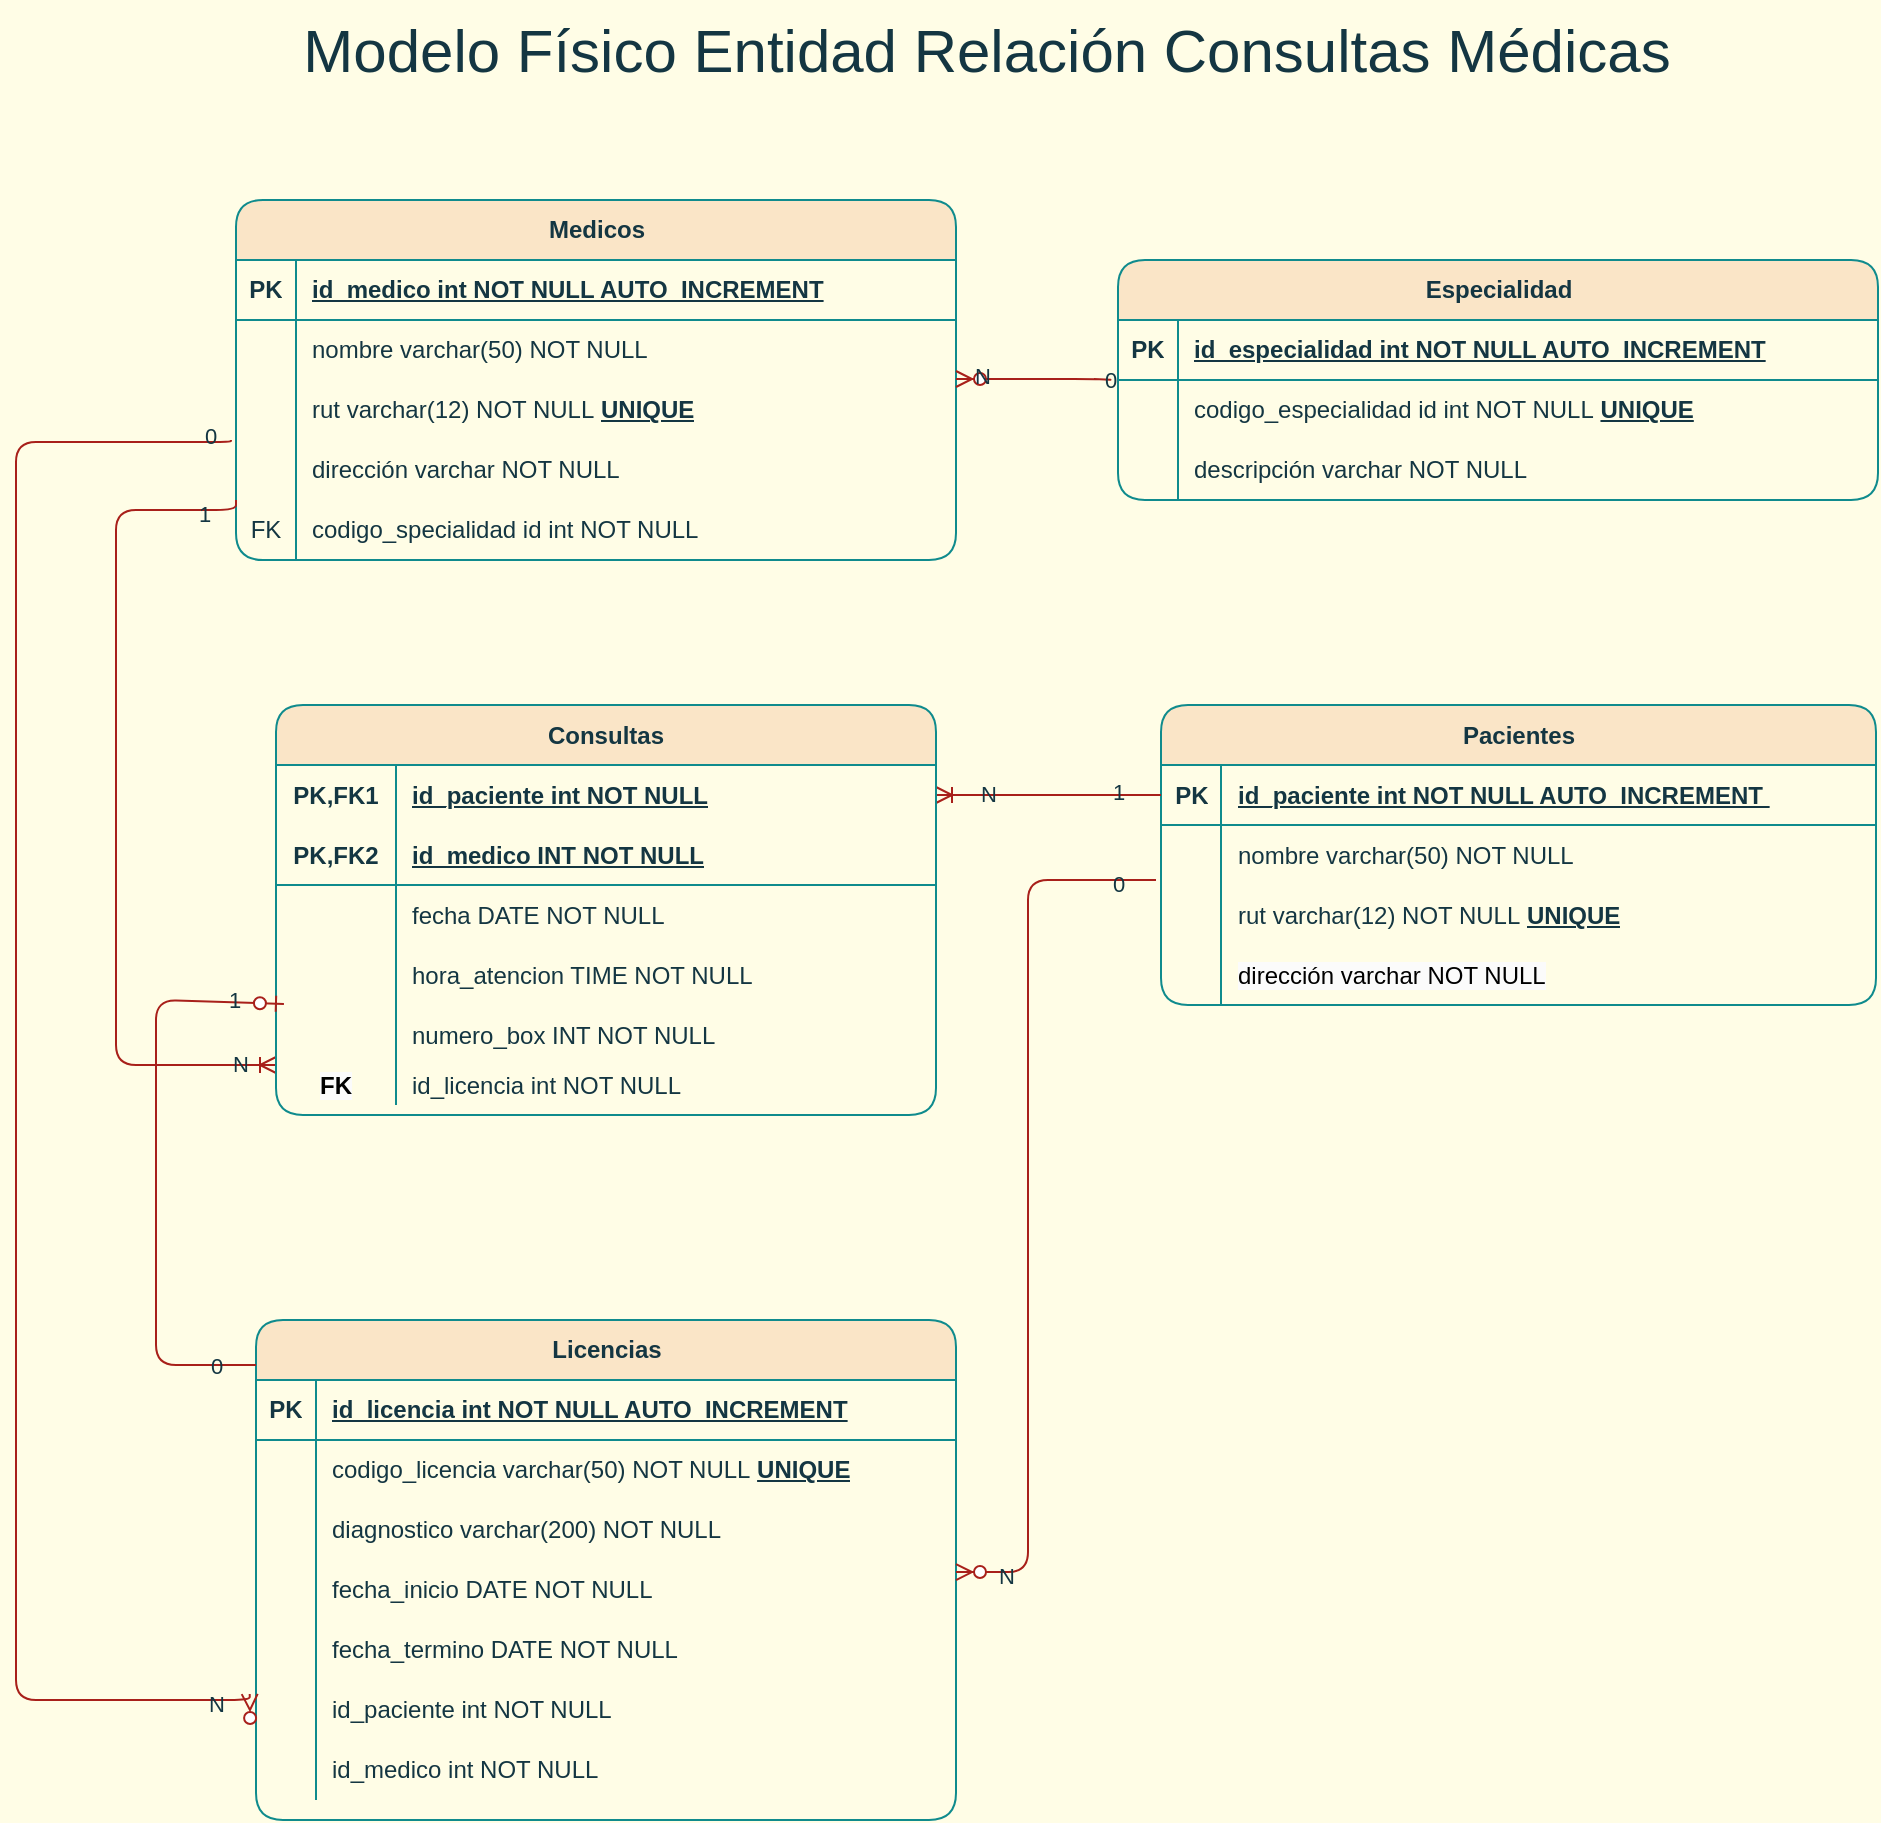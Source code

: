 <mxfile version="24.2.5" type="device" pages="2">
  <diagram id="R2lEEEUBdFMjLlhIrx00" name="Modelo Fisico">
    <mxGraphModel dx="2566" dy="606" grid="1" gridSize="10" guides="1" tooltips="1" connect="1" arrows="1" fold="1" page="1" pageScale="1" pageWidth="1400" pageHeight="850" background="#FFFDE6" math="0" shadow="0" extFonts="Permanent Marker^https://fonts.googleapis.com/css?family=Permanent+Marker">
      <root>
        <mxCell id="0" />
        <mxCell id="1" parent="0" />
        <mxCell id="K1W7NQNHkNMgxu6E-f0j-7" value="Pacientes" style="shape=table;startSize=30;container=1;collapsible=1;childLayout=tableLayout;fixedRows=1;rowLines=0;fontStyle=1;align=center;resizeLast=1;html=1;fillColor=#FAE5C7;strokeColor=#0F8B8D;rounded=1;labelBackgroundColor=none;fontColor=#143642;" parent="1" vertex="1">
          <mxGeometry x="-67.5" y="492.5" width="357.5" height="150" as="geometry" />
        </mxCell>
        <mxCell id="K1W7NQNHkNMgxu6E-f0j-8" value="" style="shape=tableRow;horizontal=0;startSize=0;swimlaneHead=0;swimlaneBody=0;fillColor=none;collapsible=0;dropTarget=0;points=[[0,0.5],[1,0.5]];portConstraint=eastwest;top=0;left=0;right=0;bottom=1;rounded=1;labelBackgroundColor=none;strokeColor=#0F8B8D;fontColor=#143642;" parent="K1W7NQNHkNMgxu6E-f0j-7" vertex="1">
          <mxGeometry y="30" width="357.5" height="30" as="geometry" />
        </mxCell>
        <mxCell id="K1W7NQNHkNMgxu6E-f0j-9" value="PK" style="shape=partialRectangle;connectable=0;fillColor=none;top=0;left=0;bottom=0;right=0;fontStyle=1;overflow=hidden;whiteSpace=wrap;html=1;rounded=1;labelBackgroundColor=none;strokeColor=#0F8B8D;fontColor=#143642;" parent="K1W7NQNHkNMgxu6E-f0j-8" vertex="1">
          <mxGeometry width="30" height="30" as="geometry">
            <mxRectangle width="30" height="30" as="alternateBounds" />
          </mxGeometry>
        </mxCell>
        <mxCell id="K1W7NQNHkNMgxu6E-f0j-10" value="id_paciente int NOT NULL AUTO_INCREMENT&amp;nbsp;" style="shape=partialRectangle;connectable=0;fillColor=none;top=0;left=0;bottom=0;right=0;align=left;spacingLeft=6;fontStyle=5;overflow=hidden;whiteSpace=wrap;html=1;rounded=1;labelBackgroundColor=none;strokeColor=#0F8B8D;fontColor=#143642;" parent="K1W7NQNHkNMgxu6E-f0j-8" vertex="1">
          <mxGeometry x="30" width="327.5" height="30" as="geometry">
            <mxRectangle width="327.5" height="30" as="alternateBounds" />
          </mxGeometry>
        </mxCell>
        <mxCell id="K1W7NQNHkNMgxu6E-f0j-11" value="" style="shape=tableRow;horizontal=0;startSize=0;swimlaneHead=0;swimlaneBody=0;fillColor=none;collapsible=0;dropTarget=0;points=[[0,0.5],[1,0.5]];portConstraint=eastwest;top=0;left=0;right=0;bottom=0;rounded=1;labelBackgroundColor=none;strokeColor=#0F8B8D;fontColor=#143642;" parent="K1W7NQNHkNMgxu6E-f0j-7" vertex="1">
          <mxGeometry y="60" width="357.5" height="30" as="geometry" />
        </mxCell>
        <mxCell id="K1W7NQNHkNMgxu6E-f0j-12" value="" style="shape=partialRectangle;connectable=0;fillColor=none;top=0;left=0;bottom=0;right=0;editable=1;overflow=hidden;whiteSpace=wrap;html=1;rounded=1;labelBackgroundColor=none;strokeColor=#0F8B8D;fontColor=#143642;" parent="K1W7NQNHkNMgxu6E-f0j-11" vertex="1">
          <mxGeometry width="30" height="30" as="geometry">
            <mxRectangle width="30" height="30" as="alternateBounds" />
          </mxGeometry>
        </mxCell>
        <mxCell id="K1W7NQNHkNMgxu6E-f0j-13" value="nombre varchar(50) NOT NULL" style="shape=partialRectangle;connectable=0;fillColor=none;top=0;left=0;bottom=0;right=0;align=left;spacingLeft=6;overflow=hidden;whiteSpace=wrap;html=1;rounded=1;labelBackgroundColor=none;strokeColor=#0F8B8D;fontColor=#143642;" parent="K1W7NQNHkNMgxu6E-f0j-11" vertex="1">
          <mxGeometry x="30" width="327.5" height="30" as="geometry">
            <mxRectangle width="327.5" height="30" as="alternateBounds" />
          </mxGeometry>
        </mxCell>
        <mxCell id="K1W7NQNHkNMgxu6E-f0j-14" value="" style="shape=tableRow;horizontal=0;startSize=0;swimlaneHead=0;swimlaneBody=0;fillColor=none;collapsible=0;dropTarget=0;points=[[0,0.5],[1,0.5]];portConstraint=eastwest;top=0;left=0;right=0;bottom=0;rounded=1;labelBackgroundColor=none;strokeColor=#0F8B8D;fontColor=#143642;" parent="K1W7NQNHkNMgxu6E-f0j-7" vertex="1">
          <mxGeometry y="90" width="357.5" height="30" as="geometry" />
        </mxCell>
        <mxCell id="K1W7NQNHkNMgxu6E-f0j-15" value="" style="shape=partialRectangle;connectable=0;fillColor=none;top=0;left=0;bottom=0;right=0;editable=1;overflow=hidden;whiteSpace=wrap;html=1;rounded=1;labelBackgroundColor=none;strokeColor=#0F8B8D;fontColor=#143642;" parent="K1W7NQNHkNMgxu6E-f0j-14" vertex="1">
          <mxGeometry width="30" height="30" as="geometry">
            <mxRectangle width="30" height="30" as="alternateBounds" />
          </mxGeometry>
        </mxCell>
        <mxCell id="K1W7NQNHkNMgxu6E-f0j-16" value="rut varchar(12) NOT NULL&amp;nbsp;&lt;span style=&quot;font-weight: 700; text-decoration-line: underline;&quot;&gt;UNIQUE&lt;/span&gt;" style="shape=partialRectangle;connectable=0;fillColor=none;top=0;left=0;bottom=0;right=0;align=left;spacingLeft=6;overflow=hidden;whiteSpace=wrap;html=1;rounded=1;labelBackgroundColor=none;strokeColor=#0F8B8D;fontColor=#143642;" parent="K1W7NQNHkNMgxu6E-f0j-14" vertex="1">
          <mxGeometry x="30" width="327.5" height="30" as="geometry">
            <mxRectangle width="327.5" height="30" as="alternateBounds" />
          </mxGeometry>
        </mxCell>
        <mxCell id="K1W7NQNHkNMgxu6E-f0j-17" value="" style="shape=tableRow;horizontal=0;startSize=0;swimlaneHead=0;swimlaneBody=0;fillColor=none;collapsible=0;dropTarget=0;points=[[0,0.5],[1,0.5]];portConstraint=eastwest;top=0;left=0;right=0;bottom=0;rounded=1;labelBackgroundColor=none;strokeColor=#0F8B8D;fontColor=#143642;" parent="K1W7NQNHkNMgxu6E-f0j-7" vertex="1">
          <mxGeometry y="120" width="357.5" height="30" as="geometry" />
        </mxCell>
        <mxCell id="K1W7NQNHkNMgxu6E-f0j-18" value="" style="shape=partialRectangle;connectable=0;fillColor=none;top=0;left=0;bottom=0;right=0;editable=1;overflow=hidden;whiteSpace=wrap;html=1;rounded=1;labelBackgroundColor=none;strokeColor=#0F8B8D;fontColor=#143642;" parent="K1W7NQNHkNMgxu6E-f0j-17" vertex="1">
          <mxGeometry width="30" height="30" as="geometry">
            <mxRectangle width="30" height="30" as="alternateBounds" />
          </mxGeometry>
        </mxCell>
        <mxCell id="K1W7NQNHkNMgxu6E-f0j-19" value="&lt;span style=&quot;color: rgb(0, 0, 0); font-family: Helvetica; font-size: 12px; font-style: normal; font-variant-ligatures: normal; font-variant-caps: normal; font-weight: 400; letter-spacing: normal; orphans: 2; text-align: left; text-indent: 0px; text-transform: none; widows: 2; word-spacing: 0px; -webkit-text-stroke-width: 0px; background-color: rgb(251, 251, 251); text-decoration-thickness: initial; text-decoration-style: initial; text-decoration-color: initial; float: none; display: inline !important;&quot;&gt;dirección varchar NOT NULL&lt;br&gt;&lt;/span&gt;" style="shape=partialRectangle;connectable=0;fillColor=none;top=0;left=0;bottom=0;right=0;align=left;spacingLeft=6;overflow=hidden;whiteSpace=wrap;html=1;rounded=1;labelBackgroundColor=none;strokeColor=#0F8B8D;fontColor=#143642;" parent="K1W7NQNHkNMgxu6E-f0j-17" vertex="1">
          <mxGeometry x="30" width="327.5" height="30" as="geometry">
            <mxRectangle width="327.5" height="30" as="alternateBounds" />
          </mxGeometry>
        </mxCell>
        <mxCell id="K1W7NQNHkNMgxu6E-f0j-20" value="Medicos" style="shape=table;startSize=30;container=1;collapsible=1;childLayout=tableLayout;fixedRows=1;rowLines=0;fontStyle=1;align=center;resizeLast=1;html=1;fillColor=#FAE5C7;strokeColor=#0F8B8D;rounded=1;labelBackgroundColor=none;fontColor=#143642;" parent="1" vertex="1">
          <mxGeometry x="-530" y="240" width="360" height="180" as="geometry" />
        </mxCell>
        <mxCell id="K1W7NQNHkNMgxu6E-f0j-21" value="" style="shape=tableRow;horizontal=0;startSize=0;swimlaneHead=0;swimlaneBody=0;fillColor=none;collapsible=0;dropTarget=0;points=[[0,0.5],[1,0.5]];portConstraint=eastwest;top=0;left=0;right=0;bottom=1;rounded=1;labelBackgroundColor=none;strokeColor=#0F8B8D;fontColor=#143642;" parent="K1W7NQNHkNMgxu6E-f0j-20" vertex="1">
          <mxGeometry y="30" width="360" height="30" as="geometry" />
        </mxCell>
        <mxCell id="K1W7NQNHkNMgxu6E-f0j-22" value="PK" style="shape=partialRectangle;connectable=0;fillColor=none;top=0;left=0;bottom=0;right=0;fontStyle=1;overflow=hidden;whiteSpace=wrap;html=1;rounded=1;labelBackgroundColor=none;strokeColor=#0F8B8D;fontColor=#143642;" parent="K1W7NQNHkNMgxu6E-f0j-21" vertex="1">
          <mxGeometry width="30" height="30" as="geometry">
            <mxRectangle width="30" height="30" as="alternateBounds" />
          </mxGeometry>
        </mxCell>
        <mxCell id="K1W7NQNHkNMgxu6E-f0j-23" value="id_medico&amp;nbsp;int NOT NULL AUTO_INCREMENT" style="shape=partialRectangle;connectable=0;fillColor=none;top=0;left=0;bottom=0;right=0;align=left;spacingLeft=6;fontStyle=5;overflow=hidden;whiteSpace=wrap;html=1;rounded=1;labelBackgroundColor=none;strokeColor=#0F8B8D;fontColor=#143642;" parent="K1W7NQNHkNMgxu6E-f0j-21" vertex="1">
          <mxGeometry x="30" width="330" height="30" as="geometry">
            <mxRectangle width="330" height="30" as="alternateBounds" />
          </mxGeometry>
        </mxCell>
        <mxCell id="K1W7NQNHkNMgxu6E-f0j-24" value="" style="shape=tableRow;horizontal=0;startSize=0;swimlaneHead=0;swimlaneBody=0;fillColor=none;collapsible=0;dropTarget=0;points=[[0,0.5],[1,0.5]];portConstraint=eastwest;top=0;left=0;right=0;bottom=0;rounded=1;labelBackgroundColor=none;strokeColor=#0F8B8D;fontColor=#143642;" parent="K1W7NQNHkNMgxu6E-f0j-20" vertex="1">
          <mxGeometry y="60" width="360" height="30" as="geometry" />
        </mxCell>
        <mxCell id="K1W7NQNHkNMgxu6E-f0j-25" value="" style="shape=partialRectangle;connectable=0;fillColor=none;top=0;left=0;bottom=0;right=0;editable=1;overflow=hidden;whiteSpace=wrap;html=1;rounded=1;labelBackgroundColor=none;strokeColor=#0F8B8D;fontColor=#143642;" parent="K1W7NQNHkNMgxu6E-f0j-24" vertex="1">
          <mxGeometry width="30" height="30" as="geometry">
            <mxRectangle width="30" height="30" as="alternateBounds" />
          </mxGeometry>
        </mxCell>
        <mxCell id="K1W7NQNHkNMgxu6E-f0j-26" value="nombre varchar(50) NOT NULL" style="shape=partialRectangle;connectable=0;fillColor=none;top=0;left=0;bottom=0;right=0;align=left;spacingLeft=6;overflow=hidden;whiteSpace=wrap;html=1;rounded=1;labelBackgroundColor=none;strokeColor=#0F8B8D;fontColor=#143642;" parent="K1W7NQNHkNMgxu6E-f0j-24" vertex="1">
          <mxGeometry x="30" width="330" height="30" as="geometry">
            <mxRectangle width="330" height="30" as="alternateBounds" />
          </mxGeometry>
        </mxCell>
        <mxCell id="K1W7NQNHkNMgxu6E-f0j-27" value="" style="shape=tableRow;horizontal=0;startSize=0;swimlaneHead=0;swimlaneBody=0;fillColor=none;collapsible=0;dropTarget=0;points=[[0,0.5],[1,0.5]];portConstraint=eastwest;top=0;left=0;right=0;bottom=0;rounded=1;labelBackgroundColor=none;strokeColor=#0F8B8D;fontColor=#143642;" parent="K1W7NQNHkNMgxu6E-f0j-20" vertex="1">
          <mxGeometry y="90" width="360" height="30" as="geometry" />
        </mxCell>
        <mxCell id="K1W7NQNHkNMgxu6E-f0j-28" value="" style="shape=partialRectangle;connectable=0;fillColor=none;top=0;left=0;bottom=0;right=0;editable=1;overflow=hidden;whiteSpace=wrap;html=1;rounded=1;labelBackgroundColor=none;strokeColor=#0F8B8D;fontColor=#143642;" parent="K1W7NQNHkNMgxu6E-f0j-27" vertex="1">
          <mxGeometry width="30" height="30" as="geometry">
            <mxRectangle width="30" height="30" as="alternateBounds" />
          </mxGeometry>
        </mxCell>
        <mxCell id="K1W7NQNHkNMgxu6E-f0j-29" value="rut varchar(12) NOT NULL&amp;nbsp;&lt;span style=&quot;font-weight: 700; text-decoration-line: underline;&quot;&gt;UNIQUE&lt;/span&gt;" style="shape=partialRectangle;connectable=0;fillColor=none;top=0;left=0;bottom=0;right=0;align=left;spacingLeft=6;overflow=hidden;whiteSpace=wrap;html=1;rounded=1;labelBackgroundColor=none;strokeColor=#0F8B8D;fontColor=#143642;" parent="K1W7NQNHkNMgxu6E-f0j-27" vertex="1">
          <mxGeometry x="30" width="330" height="30" as="geometry">
            <mxRectangle width="330" height="30" as="alternateBounds" />
          </mxGeometry>
        </mxCell>
        <mxCell id="K1W7NQNHkNMgxu6E-f0j-30" value="" style="shape=tableRow;horizontal=0;startSize=0;swimlaneHead=0;swimlaneBody=0;fillColor=none;collapsible=0;dropTarget=0;points=[[0,0.5],[1,0.5]];portConstraint=eastwest;top=0;left=0;right=0;bottom=0;rounded=1;labelBackgroundColor=none;strokeColor=#0F8B8D;fontColor=#143642;" parent="K1W7NQNHkNMgxu6E-f0j-20" vertex="1">
          <mxGeometry y="120" width="360" height="30" as="geometry" />
        </mxCell>
        <mxCell id="K1W7NQNHkNMgxu6E-f0j-31" value="" style="shape=partialRectangle;connectable=0;fillColor=none;top=0;left=0;bottom=0;right=0;editable=1;overflow=hidden;whiteSpace=wrap;html=1;rounded=1;labelBackgroundColor=none;strokeColor=#0F8B8D;fontColor=#143642;" parent="K1W7NQNHkNMgxu6E-f0j-30" vertex="1">
          <mxGeometry width="30" height="30" as="geometry">
            <mxRectangle width="30" height="30" as="alternateBounds" />
          </mxGeometry>
        </mxCell>
        <mxCell id="K1W7NQNHkNMgxu6E-f0j-32" value="dirección varchar NOT NULL" style="shape=partialRectangle;connectable=0;fillColor=none;top=0;left=0;bottom=0;right=0;align=left;spacingLeft=6;overflow=hidden;whiteSpace=wrap;html=1;rounded=1;labelBackgroundColor=none;strokeColor=#0F8B8D;fontColor=#143642;" parent="K1W7NQNHkNMgxu6E-f0j-30" vertex="1">
          <mxGeometry x="30" width="330" height="30" as="geometry">
            <mxRectangle width="330" height="30" as="alternateBounds" />
          </mxGeometry>
        </mxCell>
        <mxCell id="K1W7NQNHkNMgxu6E-f0j-33" value="" style="shape=tableRow;horizontal=0;startSize=0;swimlaneHead=0;swimlaneBody=0;fillColor=none;collapsible=0;dropTarget=0;points=[[0,0.5],[1,0.5]];portConstraint=eastwest;top=0;left=0;right=0;bottom=0;rounded=1;labelBackgroundColor=none;strokeColor=#0F8B8D;fontColor=#143642;" parent="K1W7NQNHkNMgxu6E-f0j-20" vertex="1">
          <mxGeometry y="150" width="360" height="30" as="geometry" />
        </mxCell>
        <mxCell id="K1W7NQNHkNMgxu6E-f0j-34" value="FK" style="shape=partialRectangle;connectable=0;fillColor=none;top=0;left=0;bottom=0;right=0;editable=1;overflow=hidden;whiteSpace=wrap;html=1;rounded=1;labelBackgroundColor=none;strokeColor=#0F8B8D;fontColor=#143642;" parent="K1W7NQNHkNMgxu6E-f0j-33" vertex="1">
          <mxGeometry width="30" height="30" as="geometry">
            <mxRectangle width="30" height="30" as="alternateBounds" />
          </mxGeometry>
        </mxCell>
        <mxCell id="K1W7NQNHkNMgxu6E-f0j-35" value="codigo_specialidad&amp;nbsp;id&amp;nbsp;int NOT NULL" style="shape=partialRectangle;connectable=0;fillColor=none;top=0;left=0;bottom=0;right=0;align=left;spacingLeft=6;overflow=hidden;whiteSpace=wrap;html=1;rounded=1;labelBackgroundColor=none;strokeColor=#0F8B8D;fontColor=#143642;" parent="K1W7NQNHkNMgxu6E-f0j-33" vertex="1">
          <mxGeometry x="30" width="330" height="30" as="geometry">
            <mxRectangle width="330" height="30" as="alternateBounds" />
          </mxGeometry>
        </mxCell>
        <mxCell id="K1W7NQNHkNMgxu6E-f0j-54" value="Especialidad" style="shape=table;startSize=30;container=1;collapsible=1;childLayout=tableLayout;fixedRows=1;rowLines=0;fontStyle=1;align=center;resizeLast=1;html=1;fillColor=#FAE5C7;strokeColor=#0F8B8D;rounded=1;labelBackgroundColor=none;fontColor=#143642;" parent="1" vertex="1">
          <mxGeometry x="-89" y="270" width="380" height="120" as="geometry" />
        </mxCell>
        <mxCell id="K1W7NQNHkNMgxu6E-f0j-55" value="" style="shape=tableRow;horizontal=0;startSize=0;swimlaneHead=0;swimlaneBody=0;fillColor=none;collapsible=0;dropTarget=0;points=[[0,0.5],[1,0.5]];portConstraint=eastwest;top=0;left=0;right=0;bottom=1;rounded=1;labelBackgroundColor=none;strokeColor=#0F8B8D;fontColor=#143642;" parent="K1W7NQNHkNMgxu6E-f0j-54" vertex="1">
          <mxGeometry y="30" width="380" height="30" as="geometry" />
        </mxCell>
        <mxCell id="K1W7NQNHkNMgxu6E-f0j-56" value="PK" style="shape=partialRectangle;connectable=0;fillColor=none;top=0;left=0;bottom=0;right=0;fontStyle=1;overflow=hidden;whiteSpace=wrap;html=1;rounded=1;labelBackgroundColor=none;strokeColor=#0F8B8D;fontColor=#143642;" parent="K1W7NQNHkNMgxu6E-f0j-55" vertex="1">
          <mxGeometry width="30" height="30" as="geometry">
            <mxRectangle width="30" height="30" as="alternateBounds" />
          </mxGeometry>
        </mxCell>
        <mxCell id="K1W7NQNHkNMgxu6E-f0j-57" value="id_especialidad int NOT NULL AUTO_INCREMENT" style="shape=partialRectangle;connectable=0;fillColor=none;top=0;left=0;bottom=0;right=0;align=left;spacingLeft=6;fontStyle=5;overflow=hidden;whiteSpace=wrap;html=1;rounded=1;labelBackgroundColor=none;strokeColor=#0F8B8D;fontColor=#143642;" parent="K1W7NQNHkNMgxu6E-f0j-55" vertex="1">
          <mxGeometry x="30" width="350" height="30" as="geometry">
            <mxRectangle width="350" height="30" as="alternateBounds" />
          </mxGeometry>
        </mxCell>
        <mxCell id="K1W7NQNHkNMgxu6E-f0j-58" value="" style="shape=tableRow;horizontal=0;startSize=0;swimlaneHead=0;swimlaneBody=0;fillColor=none;collapsible=0;dropTarget=0;points=[[0,0.5],[1,0.5]];portConstraint=eastwest;top=0;left=0;right=0;bottom=0;rounded=1;labelBackgroundColor=none;strokeColor=#0F8B8D;fontColor=#143642;" parent="K1W7NQNHkNMgxu6E-f0j-54" vertex="1">
          <mxGeometry y="60" width="380" height="30" as="geometry" />
        </mxCell>
        <mxCell id="K1W7NQNHkNMgxu6E-f0j-59" value="" style="shape=partialRectangle;connectable=0;fillColor=none;top=0;left=0;bottom=0;right=0;editable=1;overflow=hidden;whiteSpace=wrap;html=1;rounded=1;labelBackgroundColor=none;strokeColor=#0F8B8D;fontColor=#143642;" parent="K1W7NQNHkNMgxu6E-f0j-58" vertex="1">
          <mxGeometry width="30" height="30" as="geometry">
            <mxRectangle width="30" height="30" as="alternateBounds" />
          </mxGeometry>
        </mxCell>
        <mxCell id="K1W7NQNHkNMgxu6E-f0j-60" value="codigo_especialidad&amp;nbsp;id&amp;nbsp;int NOT NULL&amp;nbsp;&lt;span style=&quot;font-weight: 700; text-decoration-line: underline;&quot;&gt;UNIQUE&lt;/span&gt;" style="shape=partialRectangle;connectable=0;fillColor=none;top=0;left=0;bottom=0;right=0;align=left;spacingLeft=6;overflow=hidden;whiteSpace=wrap;html=1;rounded=1;labelBackgroundColor=none;strokeColor=#0F8B8D;fontColor=#143642;" parent="K1W7NQNHkNMgxu6E-f0j-58" vertex="1">
          <mxGeometry x="30" width="350" height="30" as="geometry">
            <mxRectangle width="350" height="30" as="alternateBounds" />
          </mxGeometry>
        </mxCell>
        <mxCell id="K1W7NQNHkNMgxu6E-f0j-61" value="" style="shape=tableRow;horizontal=0;startSize=0;swimlaneHead=0;swimlaneBody=0;fillColor=none;collapsible=0;dropTarget=0;points=[[0,0.5],[1,0.5]];portConstraint=eastwest;top=0;left=0;right=0;bottom=0;rounded=1;labelBackgroundColor=none;strokeColor=#0F8B8D;fontColor=#143642;" parent="K1W7NQNHkNMgxu6E-f0j-54" vertex="1">
          <mxGeometry y="90" width="380" height="30" as="geometry" />
        </mxCell>
        <mxCell id="K1W7NQNHkNMgxu6E-f0j-62" value="" style="shape=partialRectangle;connectable=0;fillColor=none;top=0;left=0;bottom=0;right=0;editable=1;overflow=hidden;whiteSpace=wrap;html=1;rounded=1;labelBackgroundColor=none;strokeColor=#0F8B8D;fontColor=#143642;" parent="K1W7NQNHkNMgxu6E-f0j-61" vertex="1">
          <mxGeometry width="30" height="30" as="geometry">
            <mxRectangle width="30" height="30" as="alternateBounds" />
          </mxGeometry>
        </mxCell>
        <mxCell id="K1W7NQNHkNMgxu6E-f0j-63" value="descripción varchar NOT NULL" style="shape=partialRectangle;connectable=0;fillColor=none;top=0;left=0;bottom=0;right=0;align=left;spacingLeft=6;overflow=hidden;whiteSpace=wrap;html=1;rounded=1;labelBackgroundColor=none;strokeColor=#0F8B8D;fontColor=#143642;" parent="K1W7NQNHkNMgxu6E-f0j-61" vertex="1">
          <mxGeometry x="30" width="350" height="30" as="geometry">
            <mxRectangle width="350" height="30" as="alternateBounds" />
          </mxGeometry>
        </mxCell>
        <mxCell id="K1W7NQNHkNMgxu6E-f0j-88" value="" style="edgeStyle=entityRelationEdgeStyle;fontSize=12;html=1;endArrow=ERoneToMany;rounded=1;entryX=1;entryY=0.5;entryDx=0;entryDy=0;exitX=0;exitY=0.5;exitDx=0;exitDy=0;labelBackgroundColor=none;strokeColor=#A8201A;fontColor=default;" parent="1" source="K1W7NQNHkNMgxu6E-f0j-8" target="8On9lryMGKXfg6teQfTx-18" edge="1">
          <mxGeometry width="100" height="100" relative="1" as="geometry">
            <mxPoint x="271" y="900" as="sourcePoint" />
            <mxPoint x="-210" y="875" as="targetPoint" />
          </mxGeometry>
        </mxCell>
        <mxCell id="8On9lryMGKXfg6teQfTx-60" value="N" style="edgeLabel;html=1;align=center;verticalAlign=middle;resizable=0;points=[];rounded=1;labelBackgroundColor=none;fontColor=#143642;" parent="K1W7NQNHkNMgxu6E-f0j-88" vertex="1" connectable="0">
          <mxGeometry x="0.543" y="-1" relative="1" as="geometry">
            <mxPoint as="offset" />
          </mxGeometry>
        </mxCell>
        <mxCell id="8On9lryMGKXfg6teQfTx-61" value="1" style="edgeLabel;html=1;align=center;verticalAlign=middle;resizable=0;points=[];rounded=1;labelBackgroundColor=none;fontColor=#143642;" parent="K1W7NQNHkNMgxu6E-f0j-88" vertex="1" connectable="0">
          <mxGeometry x="-0.618" y="-2" relative="1" as="geometry">
            <mxPoint as="offset" />
          </mxGeometry>
        </mxCell>
        <mxCell id="K1W7NQNHkNMgxu6E-f0j-89" value="" style="edgeStyle=orthogonalEdgeStyle;fontSize=12;html=1;endArrow=ERoneToMany;rounded=1;exitX=0;exitY=0.5;exitDx=0;exitDy=0;entryX=0;entryY=0.5;entryDx=0;entryDy=0;labelBackgroundColor=none;strokeColor=#A8201A;fontColor=default;" parent="1" edge="1">
          <mxGeometry width="100" height="100" relative="1" as="geometry">
            <mxPoint x="-530" y="390" as="sourcePoint" />
            <mxPoint x="-510" y="672.5" as="targetPoint" />
            <Array as="points">
              <mxPoint x="-530" y="395" />
              <mxPoint x="-590" y="395" />
              <mxPoint x="-590" y="673" />
            </Array>
          </mxGeometry>
        </mxCell>
        <mxCell id="8On9lryMGKXfg6teQfTx-56" value="N" style="edgeLabel;html=1;align=center;verticalAlign=middle;resizable=0;points=[];rounded=1;labelBackgroundColor=none;fontColor=#143642;" parent="K1W7NQNHkNMgxu6E-f0j-89" vertex="1" connectable="0">
          <mxGeometry x="0.915" y="2" relative="1" as="geometry">
            <mxPoint y="1" as="offset" />
          </mxGeometry>
        </mxCell>
        <mxCell id="8On9lryMGKXfg6teQfTx-57" value="1" style="edgeLabel;html=1;align=center;verticalAlign=middle;resizable=0;points=[];rounded=1;labelBackgroundColor=none;fontColor=#143642;" parent="K1W7NQNHkNMgxu6E-f0j-89" vertex="1" connectable="0">
          <mxGeometry x="-0.901" y="2" relative="1" as="geometry">
            <mxPoint as="offset" />
          </mxGeometry>
        </mxCell>
        <mxCell id="8On9lryMGKXfg6teQfTx-1" value="Licencias" style="shape=table;startSize=30;container=1;collapsible=1;childLayout=tableLayout;fixedRows=1;rowLines=0;fontStyle=1;align=center;resizeLast=1;html=1;fillColor=#FAE5C7;strokeColor=#0F8B8D;rounded=1;labelBackgroundColor=none;fontColor=#143642;" parent="1" vertex="1">
          <mxGeometry x="-520" y="800" width="350" height="250" as="geometry" />
        </mxCell>
        <mxCell id="8On9lryMGKXfg6teQfTx-2" value="" style="shape=tableRow;horizontal=0;startSize=0;swimlaneHead=0;swimlaneBody=0;fillColor=none;collapsible=0;dropTarget=0;points=[[0,0.5],[1,0.5]];portConstraint=eastwest;top=0;left=0;right=0;bottom=1;rounded=1;labelBackgroundColor=none;strokeColor=#0F8B8D;fontColor=#143642;" parent="8On9lryMGKXfg6teQfTx-1" vertex="1">
          <mxGeometry y="30" width="350" height="30" as="geometry" />
        </mxCell>
        <mxCell id="8On9lryMGKXfg6teQfTx-3" value="PK" style="shape=partialRectangle;connectable=0;fillColor=none;top=0;left=0;bottom=0;right=0;fontStyle=1;overflow=hidden;whiteSpace=wrap;html=1;rounded=1;labelBackgroundColor=none;strokeColor=#0F8B8D;fontColor=#143642;" parent="8On9lryMGKXfg6teQfTx-2" vertex="1">
          <mxGeometry width="30" height="30" as="geometry">
            <mxRectangle width="30" height="30" as="alternateBounds" />
          </mxGeometry>
        </mxCell>
        <mxCell id="8On9lryMGKXfg6teQfTx-4" value="id_licencia int NOT NULL AUTO_INCREMENT" style="shape=partialRectangle;connectable=0;fillColor=none;top=0;left=0;bottom=0;right=0;align=left;spacingLeft=6;fontStyle=5;overflow=hidden;whiteSpace=wrap;html=1;rounded=1;labelBackgroundColor=none;strokeColor=#0F8B8D;fontColor=#143642;" parent="8On9lryMGKXfg6teQfTx-2" vertex="1">
          <mxGeometry x="30" width="320" height="30" as="geometry">
            <mxRectangle width="320" height="30" as="alternateBounds" />
          </mxGeometry>
        </mxCell>
        <mxCell id="8On9lryMGKXfg6teQfTx-5" value="" style="shape=tableRow;horizontal=0;startSize=0;swimlaneHead=0;swimlaneBody=0;fillColor=none;collapsible=0;dropTarget=0;points=[[0,0.5],[1,0.5]];portConstraint=eastwest;top=0;left=0;right=0;bottom=0;rounded=1;labelBackgroundColor=none;strokeColor=#0F8B8D;fontColor=#143642;" parent="8On9lryMGKXfg6teQfTx-1" vertex="1">
          <mxGeometry y="60" width="350" height="30" as="geometry" />
        </mxCell>
        <mxCell id="8On9lryMGKXfg6teQfTx-6" value="" style="shape=partialRectangle;connectable=0;fillColor=none;top=0;left=0;bottom=0;right=0;editable=1;overflow=hidden;whiteSpace=wrap;html=1;rounded=1;labelBackgroundColor=none;strokeColor=#0F8B8D;fontColor=#143642;" parent="8On9lryMGKXfg6teQfTx-5" vertex="1">
          <mxGeometry width="30" height="30" as="geometry">
            <mxRectangle width="30" height="30" as="alternateBounds" />
          </mxGeometry>
        </mxCell>
        <mxCell id="8On9lryMGKXfg6teQfTx-7" value="codigo_licencia varchar(50) NOT NULL&amp;nbsp;&lt;span style=&quot;font-weight: 700; text-decoration-line: underline;&quot;&gt;UNIQUE&lt;/span&gt;" style="shape=partialRectangle;connectable=0;fillColor=none;top=0;left=0;bottom=0;right=0;align=left;spacingLeft=6;overflow=hidden;whiteSpace=wrap;html=1;rounded=1;labelBackgroundColor=none;strokeColor=#0F8B8D;fontColor=#143642;" parent="8On9lryMGKXfg6teQfTx-5" vertex="1">
          <mxGeometry x="30" width="320" height="30" as="geometry">
            <mxRectangle width="320" height="30" as="alternateBounds" />
          </mxGeometry>
        </mxCell>
        <mxCell id="8On9lryMGKXfg6teQfTx-8" value="" style="shape=tableRow;horizontal=0;startSize=0;swimlaneHead=0;swimlaneBody=0;fillColor=none;collapsible=0;dropTarget=0;points=[[0,0.5],[1,0.5]];portConstraint=eastwest;top=0;left=0;right=0;bottom=0;rounded=1;labelBackgroundColor=none;strokeColor=#0F8B8D;fontColor=#143642;" parent="8On9lryMGKXfg6teQfTx-1" vertex="1">
          <mxGeometry y="90" width="350" height="30" as="geometry" />
        </mxCell>
        <mxCell id="8On9lryMGKXfg6teQfTx-9" value="" style="shape=partialRectangle;connectable=0;fillColor=none;top=0;left=0;bottom=0;right=0;editable=1;overflow=hidden;whiteSpace=wrap;html=1;rounded=1;labelBackgroundColor=none;strokeColor=#0F8B8D;fontColor=#143642;" parent="8On9lryMGKXfg6teQfTx-8" vertex="1">
          <mxGeometry width="30" height="30" as="geometry">
            <mxRectangle width="30" height="30" as="alternateBounds" />
          </mxGeometry>
        </mxCell>
        <mxCell id="8On9lryMGKXfg6teQfTx-10" value="diagnostico varchar(200) NOT NULL" style="shape=partialRectangle;connectable=0;fillColor=none;top=0;left=0;bottom=0;right=0;align=left;spacingLeft=6;overflow=hidden;whiteSpace=wrap;html=1;rounded=1;labelBackgroundColor=none;strokeColor=#0F8B8D;fontColor=#143642;" parent="8On9lryMGKXfg6teQfTx-8" vertex="1">
          <mxGeometry x="30" width="320" height="30" as="geometry">
            <mxRectangle width="320" height="30" as="alternateBounds" />
          </mxGeometry>
        </mxCell>
        <mxCell id="8On9lryMGKXfg6teQfTx-11" value="" style="shape=tableRow;horizontal=0;startSize=0;swimlaneHead=0;swimlaneBody=0;fillColor=none;collapsible=0;dropTarget=0;points=[[0,0.5],[1,0.5]];portConstraint=eastwest;top=0;left=0;right=0;bottom=0;rounded=1;labelBackgroundColor=none;strokeColor=#0F8B8D;fontColor=#143642;" parent="8On9lryMGKXfg6teQfTx-1" vertex="1">
          <mxGeometry y="120" width="350" height="30" as="geometry" />
        </mxCell>
        <mxCell id="8On9lryMGKXfg6teQfTx-12" value="" style="shape=partialRectangle;connectable=0;fillColor=none;top=0;left=0;bottom=0;right=0;editable=1;overflow=hidden;whiteSpace=wrap;html=1;rounded=1;labelBackgroundColor=none;strokeColor=#0F8B8D;fontColor=#143642;" parent="8On9lryMGKXfg6teQfTx-11" vertex="1">
          <mxGeometry width="30" height="30" as="geometry">
            <mxRectangle width="30" height="30" as="alternateBounds" />
          </mxGeometry>
        </mxCell>
        <mxCell id="8On9lryMGKXfg6teQfTx-13" value="fecha_inicio DATE NOT NULL" style="shape=partialRectangle;connectable=0;fillColor=none;top=0;left=0;bottom=0;right=0;align=left;spacingLeft=6;overflow=hidden;whiteSpace=wrap;html=1;rounded=1;labelBackgroundColor=none;strokeColor=#0F8B8D;fontColor=#143642;" parent="8On9lryMGKXfg6teQfTx-11" vertex="1">
          <mxGeometry x="30" width="320" height="30" as="geometry">
            <mxRectangle width="320" height="30" as="alternateBounds" />
          </mxGeometry>
        </mxCell>
        <mxCell id="8On9lryMGKXfg6teQfTx-47" value="" style="shape=tableRow;horizontal=0;startSize=0;swimlaneHead=0;swimlaneBody=0;fillColor=none;collapsible=0;dropTarget=0;points=[[0,0.5],[1,0.5]];portConstraint=eastwest;top=0;left=0;right=0;bottom=0;rounded=1;labelBackgroundColor=none;strokeColor=#0F8B8D;fontColor=#143642;" parent="8On9lryMGKXfg6teQfTx-1" vertex="1">
          <mxGeometry y="150" width="350" height="30" as="geometry" />
        </mxCell>
        <mxCell id="8On9lryMGKXfg6teQfTx-48" value="" style="shape=partialRectangle;connectable=0;fillColor=none;top=0;left=0;bottom=0;right=0;editable=1;overflow=hidden;whiteSpace=wrap;html=1;rounded=1;labelBackgroundColor=none;strokeColor=#0F8B8D;fontColor=#143642;" parent="8On9lryMGKXfg6teQfTx-47" vertex="1">
          <mxGeometry width="30" height="30" as="geometry">
            <mxRectangle width="30" height="30" as="alternateBounds" />
          </mxGeometry>
        </mxCell>
        <mxCell id="8On9lryMGKXfg6teQfTx-49" value="fecha_termino DATE NOT NULL" style="shape=partialRectangle;connectable=0;fillColor=none;top=0;left=0;bottom=0;right=0;align=left;spacingLeft=6;overflow=hidden;whiteSpace=wrap;html=1;rounded=1;labelBackgroundColor=none;strokeColor=#0F8B8D;fontColor=#143642;" parent="8On9lryMGKXfg6teQfTx-47" vertex="1">
          <mxGeometry x="30" width="320" height="30" as="geometry">
            <mxRectangle width="320" height="30" as="alternateBounds" />
          </mxGeometry>
        </mxCell>
        <mxCell id="8On9lryMGKXfg6teQfTx-62" value="" style="shape=tableRow;horizontal=0;startSize=0;swimlaneHead=0;swimlaneBody=0;fillColor=none;collapsible=0;dropTarget=0;points=[[0,0.5],[1,0.5]];portConstraint=eastwest;top=0;left=0;right=0;bottom=0;rounded=1;labelBackgroundColor=none;strokeColor=#0F8B8D;fontColor=#143642;" parent="8On9lryMGKXfg6teQfTx-1" vertex="1">
          <mxGeometry y="180" width="350" height="30" as="geometry" />
        </mxCell>
        <mxCell id="8On9lryMGKXfg6teQfTx-63" value="" style="shape=partialRectangle;connectable=0;fillColor=none;top=0;left=0;bottom=0;right=0;editable=1;overflow=hidden;whiteSpace=wrap;html=1;rounded=1;labelBackgroundColor=none;strokeColor=#0F8B8D;fontColor=#143642;" parent="8On9lryMGKXfg6teQfTx-62" vertex="1">
          <mxGeometry width="30" height="30" as="geometry">
            <mxRectangle width="30" height="30" as="alternateBounds" />
          </mxGeometry>
        </mxCell>
        <mxCell id="8On9lryMGKXfg6teQfTx-64" value="id_paciente int NOT NULL&amp;nbsp;" style="shape=partialRectangle;connectable=0;fillColor=none;top=0;left=0;bottom=0;right=0;align=left;spacingLeft=6;overflow=hidden;whiteSpace=wrap;html=1;rounded=1;labelBackgroundColor=none;strokeColor=#0F8B8D;fontColor=#143642;" parent="8On9lryMGKXfg6teQfTx-62" vertex="1">
          <mxGeometry x="30" width="320" height="30" as="geometry">
            <mxRectangle width="320" height="30" as="alternateBounds" />
          </mxGeometry>
        </mxCell>
        <mxCell id="8On9lryMGKXfg6teQfTx-90" value="" style="shape=tableRow;horizontal=0;startSize=0;swimlaneHead=0;swimlaneBody=0;fillColor=none;collapsible=0;dropTarget=0;points=[[0,0.5],[1,0.5]];portConstraint=eastwest;top=0;left=0;right=0;bottom=0;rounded=1;labelBackgroundColor=none;strokeColor=#0F8B8D;fontColor=#143642;" parent="8On9lryMGKXfg6teQfTx-1" vertex="1">
          <mxGeometry y="210" width="350" height="30" as="geometry" />
        </mxCell>
        <mxCell id="8On9lryMGKXfg6teQfTx-91" value="" style="shape=partialRectangle;connectable=0;fillColor=none;top=0;left=0;bottom=0;right=0;editable=1;overflow=hidden;whiteSpace=wrap;html=1;rounded=1;labelBackgroundColor=none;strokeColor=#0F8B8D;fontColor=#143642;" parent="8On9lryMGKXfg6teQfTx-90" vertex="1">
          <mxGeometry width="30" height="30" as="geometry">
            <mxRectangle width="30" height="30" as="alternateBounds" />
          </mxGeometry>
        </mxCell>
        <mxCell id="8On9lryMGKXfg6teQfTx-92" value="id_medico int NOT NULL&amp;nbsp;" style="shape=partialRectangle;connectable=0;fillColor=none;top=0;left=0;bottom=0;right=0;align=left;spacingLeft=6;overflow=hidden;whiteSpace=wrap;html=1;rounded=1;labelBackgroundColor=none;strokeColor=#0F8B8D;fontColor=#143642;" parent="8On9lryMGKXfg6teQfTx-90" vertex="1">
          <mxGeometry x="30" width="320" height="30" as="geometry">
            <mxRectangle width="320" height="30" as="alternateBounds" />
          </mxGeometry>
        </mxCell>
        <mxCell id="8On9lryMGKXfg6teQfTx-17" value="Consultas" style="shape=table;startSize=30;container=1;collapsible=1;childLayout=tableLayout;fixedRows=1;rowLines=0;fontStyle=1;align=center;resizeLast=1;html=1;whiteSpace=wrap;fillColor=#FAE5C7;strokeColor=#0F8B8D;rounded=1;labelBackgroundColor=none;fontColor=#143642;" parent="1" vertex="1">
          <mxGeometry x="-510" y="492.5" width="330" height="205" as="geometry" />
        </mxCell>
        <mxCell id="8On9lryMGKXfg6teQfTx-18" value="" style="shape=tableRow;horizontal=0;startSize=0;swimlaneHead=0;swimlaneBody=0;fillColor=none;collapsible=0;dropTarget=0;points=[[0,0.5],[1,0.5]];portConstraint=eastwest;top=0;left=0;right=0;bottom=0;html=1;rounded=1;labelBackgroundColor=none;strokeColor=#0F8B8D;fontColor=#143642;" parent="8On9lryMGKXfg6teQfTx-17" vertex="1">
          <mxGeometry y="30" width="330" height="30" as="geometry" />
        </mxCell>
        <mxCell id="8On9lryMGKXfg6teQfTx-19" value="PK,FK1" style="shape=partialRectangle;connectable=0;fillColor=none;top=0;left=0;bottom=0;right=0;fontStyle=1;overflow=hidden;html=1;whiteSpace=wrap;rounded=1;labelBackgroundColor=none;strokeColor=#0F8B8D;fontColor=#143642;" parent="8On9lryMGKXfg6teQfTx-18" vertex="1">
          <mxGeometry width="60" height="30" as="geometry">
            <mxRectangle width="60" height="30" as="alternateBounds" />
          </mxGeometry>
        </mxCell>
        <mxCell id="8On9lryMGKXfg6teQfTx-20" value="id_paciente int NOT NULL" style="shape=partialRectangle;connectable=0;fillColor=none;top=0;left=0;bottom=0;right=0;align=left;spacingLeft=6;fontStyle=5;overflow=hidden;html=1;whiteSpace=wrap;rounded=1;labelBackgroundColor=none;strokeColor=#0F8B8D;fontColor=#143642;" parent="8On9lryMGKXfg6teQfTx-18" vertex="1">
          <mxGeometry x="60" width="270" height="30" as="geometry">
            <mxRectangle width="270" height="30" as="alternateBounds" />
          </mxGeometry>
        </mxCell>
        <mxCell id="8On9lryMGKXfg6teQfTx-21" value="" style="shape=tableRow;horizontal=0;startSize=0;swimlaneHead=0;swimlaneBody=0;fillColor=none;collapsible=0;dropTarget=0;points=[[0,0.5],[1,0.5]];portConstraint=eastwest;top=0;left=0;right=0;bottom=1;html=1;rounded=1;labelBackgroundColor=none;strokeColor=#0F8B8D;fontColor=#143642;" parent="8On9lryMGKXfg6teQfTx-17" vertex="1">
          <mxGeometry y="60" width="330" height="30" as="geometry" />
        </mxCell>
        <mxCell id="8On9lryMGKXfg6teQfTx-22" value="PK,FK2" style="shape=partialRectangle;connectable=0;fillColor=none;top=0;left=0;bottom=0;right=0;fontStyle=1;overflow=hidden;html=1;whiteSpace=wrap;rounded=1;labelBackgroundColor=none;strokeColor=#0F8B8D;fontColor=#143642;" parent="8On9lryMGKXfg6teQfTx-21" vertex="1">
          <mxGeometry width="60" height="30" as="geometry">
            <mxRectangle width="60" height="30" as="alternateBounds" />
          </mxGeometry>
        </mxCell>
        <mxCell id="8On9lryMGKXfg6teQfTx-23" value="id_medico&amp;nbsp;INT NOT NULL" style="shape=partialRectangle;connectable=0;fillColor=none;top=0;left=0;bottom=0;right=0;align=left;spacingLeft=6;fontStyle=5;overflow=hidden;html=1;whiteSpace=wrap;rounded=1;labelBackgroundColor=none;strokeColor=#0F8B8D;fontColor=#143642;" parent="8On9lryMGKXfg6teQfTx-21" vertex="1">
          <mxGeometry x="60" width="270" height="30" as="geometry">
            <mxRectangle width="270" height="30" as="alternateBounds" />
          </mxGeometry>
        </mxCell>
        <mxCell id="8On9lryMGKXfg6teQfTx-24" value="" style="shape=tableRow;horizontal=0;startSize=0;swimlaneHead=0;swimlaneBody=0;fillColor=none;collapsible=0;dropTarget=0;points=[[0,0.5],[1,0.5]];portConstraint=eastwest;top=0;left=0;right=0;bottom=0;html=1;rounded=1;labelBackgroundColor=none;strokeColor=#0F8B8D;fontColor=#143642;" parent="8On9lryMGKXfg6teQfTx-17" vertex="1">
          <mxGeometry y="90" width="330" height="30" as="geometry" />
        </mxCell>
        <mxCell id="8On9lryMGKXfg6teQfTx-25" value="" style="shape=partialRectangle;connectable=0;fillColor=none;top=0;left=0;bottom=0;right=0;editable=1;overflow=hidden;html=1;whiteSpace=wrap;rounded=1;labelBackgroundColor=none;strokeColor=#0F8B8D;fontColor=#143642;" parent="8On9lryMGKXfg6teQfTx-24" vertex="1">
          <mxGeometry width="60" height="30" as="geometry">
            <mxRectangle width="60" height="30" as="alternateBounds" />
          </mxGeometry>
        </mxCell>
        <mxCell id="8On9lryMGKXfg6teQfTx-26" value="fecha DATE NOT NULL" style="shape=partialRectangle;connectable=0;fillColor=none;top=0;left=0;bottom=0;right=0;align=left;spacingLeft=6;overflow=hidden;html=1;whiteSpace=wrap;rounded=1;labelBackgroundColor=none;strokeColor=#0F8B8D;fontColor=#143642;" parent="8On9lryMGKXfg6teQfTx-24" vertex="1">
          <mxGeometry x="60" width="270" height="30" as="geometry">
            <mxRectangle width="270" height="30" as="alternateBounds" />
          </mxGeometry>
        </mxCell>
        <mxCell id="8On9lryMGKXfg6teQfTx-27" value="" style="shape=tableRow;horizontal=0;startSize=0;swimlaneHead=0;swimlaneBody=0;fillColor=none;collapsible=0;dropTarget=0;points=[[0,0.5],[1,0.5]];portConstraint=eastwest;top=0;left=0;right=0;bottom=0;html=1;rounded=1;labelBackgroundColor=none;strokeColor=#0F8B8D;fontColor=#143642;" parent="8On9lryMGKXfg6teQfTx-17" vertex="1">
          <mxGeometry y="120" width="330" height="30" as="geometry" />
        </mxCell>
        <mxCell id="8On9lryMGKXfg6teQfTx-28" value="" style="shape=partialRectangle;connectable=0;fillColor=none;top=0;left=0;bottom=0;right=0;editable=1;overflow=hidden;html=1;whiteSpace=wrap;rounded=1;labelBackgroundColor=none;strokeColor=#0F8B8D;fontColor=#143642;" parent="8On9lryMGKXfg6teQfTx-27" vertex="1">
          <mxGeometry width="60" height="30" as="geometry">
            <mxRectangle width="60" height="30" as="alternateBounds" />
          </mxGeometry>
        </mxCell>
        <mxCell id="8On9lryMGKXfg6teQfTx-29" value="hora_atencion TIME NOT NULL" style="shape=partialRectangle;connectable=0;fillColor=none;top=0;left=0;bottom=0;right=0;align=left;spacingLeft=6;overflow=hidden;html=1;whiteSpace=wrap;rounded=1;labelBackgroundColor=none;strokeColor=#0F8B8D;fontColor=#143642;" parent="8On9lryMGKXfg6teQfTx-27" vertex="1">
          <mxGeometry x="60" width="270" height="30" as="geometry">
            <mxRectangle width="270" height="30" as="alternateBounds" />
          </mxGeometry>
        </mxCell>
        <mxCell id="8On9lryMGKXfg6teQfTx-30" value="" style="shape=tableRow;horizontal=0;startSize=0;swimlaneHead=0;swimlaneBody=0;fillColor=none;collapsible=0;dropTarget=0;points=[[0,0.5],[1,0.5]];portConstraint=eastwest;top=0;left=0;right=0;bottom=0;html=1;rounded=1;labelBackgroundColor=none;strokeColor=#0F8B8D;fontColor=#143642;" parent="8On9lryMGKXfg6teQfTx-17" vertex="1">
          <mxGeometry y="150" width="330" height="30" as="geometry" />
        </mxCell>
        <mxCell id="8On9lryMGKXfg6teQfTx-31" value="" style="shape=partialRectangle;connectable=0;fillColor=none;top=0;left=0;bottom=0;right=0;editable=1;overflow=hidden;html=1;whiteSpace=wrap;rounded=1;labelBackgroundColor=none;strokeColor=#0F8B8D;fontColor=#143642;" parent="8On9lryMGKXfg6teQfTx-30" vertex="1">
          <mxGeometry width="60" height="30" as="geometry">
            <mxRectangle width="60" height="30" as="alternateBounds" />
          </mxGeometry>
        </mxCell>
        <mxCell id="8On9lryMGKXfg6teQfTx-32" value="numero_box INT NOT NULL" style="shape=partialRectangle;connectable=0;fillColor=none;top=0;left=0;bottom=0;right=0;align=left;spacingLeft=6;overflow=hidden;html=1;whiteSpace=wrap;rounded=1;labelBackgroundColor=none;strokeColor=#0F8B8D;fontColor=#143642;" parent="8On9lryMGKXfg6teQfTx-30" vertex="1">
          <mxGeometry x="60" width="270" height="30" as="geometry">
            <mxRectangle width="270" height="30" as="alternateBounds" />
          </mxGeometry>
        </mxCell>
        <mxCell id="8On9lryMGKXfg6teQfTx-51" value="" style="shape=tableRow;horizontal=0;startSize=0;swimlaneHead=0;swimlaneBody=0;fillColor=none;collapsible=0;dropTarget=0;points=[[0,0.5],[1,0.5]];portConstraint=eastwest;top=0;left=0;right=0;bottom=0;html=1;rounded=1;labelBackgroundColor=none;strokeColor=#0F8B8D;fontColor=#143642;" parent="8On9lryMGKXfg6teQfTx-17" vertex="1">
          <mxGeometry y="180" width="330" height="20" as="geometry" />
        </mxCell>
        <mxCell id="8On9lryMGKXfg6teQfTx-52" value="&lt;span style=&quot;color: rgb(0, 0, 0); font-family: Helvetica; font-size: 12px; font-style: normal; font-variant-ligatures: normal; font-variant-caps: normal; font-weight: 700; letter-spacing: normal; orphans: 2; text-align: center; text-indent: 0px; text-transform: none; widows: 2; word-spacing: 0px; -webkit-text-stroke-width: 0px; background-color: rgb(251, 251, 251); text-decoration-thickness: initial; text-decoration-style: initial; text-decoration-color: initial; float: none; display: inline !important;&quot;&gt;FK&lt;br&gt;&lt;/span&gt;" style="shape=partialRectangle;connectable=0;fillColor=none;top=0;left=0;bottom=0;right=0;editable=1;overflow=hidden;html=1;whiteSpace=wrap;rounded=1;labelBackgroundColor=none;strokeColor=#0F8B8D;fontColor=#143642;" parent="8On9lryMGKXfg6teQfTx-51" vertex="1">
          <mxGeometry width="60" height="20" as="geometry">
            <mxRectangle width="60" height="20" as="alternateBounds" />
          </mxGeometry>
        </mxCell>
        <mxCell id="8On9lryMGKXfg6teQfTx-53" value="id_licencia int NOT NULL" style="shape=partialRectangle;connectable=0;fillColor=none;top=0;left=0;bottom=0;right=0;align=left;spacingLeft=6;overflow=hidden;html=1;whiteSpace=wrap;rounded=1;labelBackgroundColor=none;strokeColor=#0F8B8D;fontColor=#143642;" parent="8On9lryMGKXfg6teQfTx-51" vertex="1">
          <mxGeometry x="60" width="270" height="20" as="geometry">
            <mxRectangle width="270" height="20" as="alternateBounds" />
          </mxGeometry>
        </mxCell>
        <mxCell id="8On9lryMGKXfg6teQfTx-65" value="" style="edgeStyle=orthogonalEdgeStyle;fontSize=12;html=1;endArrow=ERzeroToMany;endFill=1;rounded=1;entryX=1;entryY=0.5;entryDx=0;entryDy=0;labelBackgroundColor=none;strokeColor=#A8201A;fontColor=default;" parent="1" edge="1">
          <mxGeometry width="100" height="100" relative="1" as="geometry">
            <mxPoint x="-70" y="580" as="sourcePoint" />
            <mxPoint x="-170" y="926.01" as="targetPoint" />
            <Array as="points">
              <mxPoint x="-71" y="580" />
              <mxPoint x="-134" y="580" />
              <mxPoint x="-134" y="926" />
            </Array>
          </mxGeometry>
        </mxCell>
        <mxCell id="8On9lryMGKXfg6teQfTx-66" value="0" style="edgeLabel;html=1;align=center;verticalAlign=middle;resizable=0;points=[];rounded=1;labelBackgroundColor=none;fontColor=#143642;" parent="8On9lryMGKXfg6teQfTx-65" vertex="1" connectable="0">
          <mxGeometry x="-0.913" y="2" relative="1" as="geometry">
            <mxPoint as="offset" />
          </mxGeometry>
        </mxCell>
        <mxCell id="8On9lryMGKXfg6teQfTx-67" value="N" style="edgeLabel;html=1;align=center;verticalAlign=middle;resizable=0;points=[];rounded=1;labelBackgroundColor=none;fontColor=#143642;" parent="8On9lryMGKXfg6teQfTx-65" vertex="1" connectable="0">
          <mxGeometry x="0.889" y="2" relative="1" as="geometry">
            <mxPoint as="offset" />
          </mxGeometry>
        </mxCell>
        <mxCell id="8On9lryMGKXfg6teQfTx-68" value="" style="edgeStyle=orthogonalEdgeStyle;fontSize=12;html=1;endArrow=ERzeroToMany;endFill=1;rounded=1;entryX=-0.009;entryY=0.233;entryDx=0;entryDy=0;exitX=-0.007;exitY=0.3;exitDx=0;exitDy=0;exitPerimeter=0;entryPerimeter=0;labelBackgroundColor=none;strokeColor=#A8201A;fontColor=default;" parent="1" target="8On9lryMGKXfg6teQfTx-62" edge="1">
          <mxGeometry width="100" height="100" relative="1" as="geometry">
            <mxPoint x="-532.52" y="360" as="sourcePoint" />
            <mxPoint x="-520" y="1106" as="targetPoint" />
            <Array as="points">
              <mxPoint x="-532" y="361" />
              <mxPoint x="-640" y="361" />
              <mxPoint x="-640" y="990" />
              <mxPoint x="-523" y="990" />
            </Array>
          </mxGeometry>
        </mxCell>
        <mxCell id="8On9lryMGKXfg6teQfTx-93" value="0" style="edgeLabel;html=1;align=center;verticalAlign=middle;resizable=0;points=[];rounded=1;labelBackgroundColor=none;fontColor=#143642;" parent="8On9lryMGKXfg6teQfTx-68" vertex="1" connectable="0">
          <mxGeometry x="-0.973" y="-3" relative="1" as="geometry">
            <mxPoint as="offset" />
          </mxGeometry>
        </mxCell>
        <mxCell id="8On9lryMGKXfg6teQfTx-95" value="N" style="edgeLabel;html=1;align=center;verticalAlign=middle;resizable=0;points=[];rounded=1;labelBackgroundColor=none;fontColor=#143642;" parent="8On9lryMGKXfg6teQfTx-68" vertex="1" connectable="0">
          <mxGeometry x="0.954" y="-2" relative="1" as="geometry">
            <mxPoint as="offset" />
          </mxGeometry>
        </mxCell>
        <mxCell id="8On9lryMGKXfg6teQfTx-104" value="" style="fontSize=12;html=1;endArrow=ERzeroToOne;endFill=1;rounded=1;entryX=0.012;entryY=-0.017;entryDx=0;entryDy=0;exitX=0;exitY=0.5;exitDx=0;exitDy=0;entryPerimeter=0;labelBackgroundColor=none;strokeColor=#A8201A;fontColor=default;" parent="1" target="8On9lryMGKXfg6teQfTx-30" edge="1">
          <mxGeometry width="100" height="100" relative="1" as="geometry">
            <mxPoint x="-520" y="822.5" as="sourcePoint" />
            <mxPoint x="-510" y="660" as="targetPoint" />
            <Array as="points">
              <mxPoint x="-570" y="822.5" />
              <mxPoint x="-570" y="640" />
            </Array>
          </mxGeometry>
        </mxCell>
        <mxCell id="8On9lryMGKXfg6teQfTx-105" value="1" style="edgeLabel;html=1;align=center;verticalAlign=middle;resizable=0;points=[];rounded=1;labelBackgroundColor=none;fontColor=#143642;" parent="8On9lryMGKXfg6teQfTx-104" vertex="1" connectable="0">
          <mxGeometry x="0.828" y="1" relative="1" as="geometry">
            <mxPoint as="offset" />
          </mxGeometry>
        </mxCell>
        <mxCell id="8On9lryMGKXfg6teQfTx-106" value="0" style="edgeLabel;html=1;align=center;verticalAlign=middle;resizable=0;points=[];rounded=1;labelBackgroundColor=none;fontColor=#143642;" parent="8On9lryMGKXfg6teQfTx-104" vertex="1" connectable="0">
          <mxGeometry x="-0.865" relative="1" as="geometry">
            <mxPoint as="offset" />
          </mxGeometry>
        </mxCell>
        <mxCell id="kpzzHa3adiyTlyVGphlP-1" value="&lt;font style=&quot;font-size: 30px;&quot;&gt;Modelo Físico Entidad Relación Consultas Médicas&lt;/font&gt;" style="text;html=1;align=center;verticalAlign=middle;resizable=0;points=[];autosize=1;strokeColor=none;fillColor=none;strokeWidth=4;rounded=1;labelBackgroundColor=none;fontColor=#143642;" parent="1" vertex="1">
          <mxGeometry x="-510" y="140" width="710" height="50" as="geometry" />
        </mxCell>
        <mxCell id="kpzzHa3adiyTlyVGphlP-6" value="" style="fontSize=12;html=1;endArrow=ERzeroToMany;endFill=1;rounded=1;labelBackgroundColor=none;strokeColor=#A8201A;fontColor=default;" parent="1" edge="1">
          <mxGeometry width="100" height="100" relative="1" as="geometry">
            <mxPoint x="-101" y="329.5" as="sourcePoint" />
            <mxPoint x="-170" y="329.5" as="targetPoint" />
            <Array as="points">
              <mxPoint x="-90" y="330" />
              <mxPoint x="-101" y="329.5" />
            </Array>
          </mxGeometry>
        </mxCell>
        <mxCell id="kpzzHa3adiyTlyVGphlP-7" value="N" style="edgeLabel;html=1;align=center;verticalAlign=middle;resizable=0;points=[];rounded=1;labelBackgroundColor=none;fontColor=#143642;" parent="kpzzHa3adiyTlyVGphlP-6" vertex="1" connectable="0">
          <mxGeometry x="0.729" y="-2" relative="1" as="geometry">
            <mxPoint as="offset" />
          </mxGeometry>
        </mxCell>
        <mxCell id="kpzzHa3adiyTlyVGphlP-8" value="0" style="edgeLabel;html=1;align=center;verticalAlign=middle;resizable=0;points=[];rounded=1;labelBackgroundColor=none;fontColor=#143642;" parent="kpzzHa3adiyTlyVGphlP-6" vertex="1" connectable="0">
          <mxGeometry x="-0.837" relative="1" as="geometry">
            <mxPoint as="offset" />
          </mxGeometry>
        </mxCell>
      </root>
    </mxGraphModel>
  </diagram>
  <diagram id="LLrOKvfcBabcyx4N2772" name="Modelo Logico">
    <mxGraphModel dx="2566" dy="606" grid="1" gridSize="10" guides="1" tooltips="1" connect="1" arrows="1" fold="1" page="1" pageScale="1" pageWidth="1400" pageHeight="850" background="#FFFBE0" math="0" shadow="0">
      <root>
        <mxCell id="0" />
        <mxCell id="1" parent="0" />
        <mxCell id="38TOSpcup0zHHgQCuePj-1" value="&lt;u&gt;id_medico&lt;/u&gt;" style="ellipse;whiteSpace=wrap;html=1;fillColor=#d5e8d4;strokeColor=#82b366;rounded=1;" parent="1" vertex="1">
          <mxGeometry x="-290" y="440" width="110" height="60" as="geometry" />
        </mxCell>
        <mxCell id="38TOSpcup0zHHgQCuePj-2" value="Medico" style="rounded=1;whiteSpace=wrap;html=1;fillColor=#dae8fc;strokeColor=#6c8ebf;" parent="1" vertex="1">
          <mxGeometry x="-80" y="440" width="120" height="60" as="geometry" />
        </mxCell>
        <mxCell id="mPYjTOmbKLm1hTyCFE58-1" value="nombre" style="ellipse;whiteSpace=wrap;html=1;fillColor=#d5e8d4;strokeColor=#82b366;rounded=1;" parent="1" vertex="1">
          <mxGeometry x="-220" y="360" width="110" height="60" as="geometry" />
        </mxCell>
        <mxCell id="mPYjTOmbKLm1hTyCFE58-2" value="rut" style="ellipse;whiteSpace=wrap;html=1;fillColor=#d5e8d4;strokeColor=#82b366;rounded=1;" parent="1" vertex="1">
          <mxGeometry x="-80" y="330" width="110" height="60" as="geometry" />
        </mxCell>
        <mxCell id="mPYjTOmbKLm1hTyCFE58-3" value="direccion" style="ellipse;whiteSpace=wrap;html=1;fillColor=#d5e8d4;strokeColor=#82b366;rounded=1;" parent="1" vertex="1">
          <mxGeometry x="-200" y="530" width="110" height="60" as="geometry" />
        </mxCell>
        <mxCell id="mPYjTOmbKLm1hTyCFE58-5" value="" style="endArrow=none;html=1;rounded=1;exitX=0;exitY=1;exitDx=0;exitDy=0;entryX=0.5;entryY=0;entryDx=0;entryDy=0;" parent="1" source="38TOSpcup0zHHgQCuePj-2" target="mPYjTOmbKLm1hTyCFE58-3" edge="1">
          <mxGeometry relative="1" as="geometry">
            <mxPoint x="90" y="560" as="sourcePoint" />
            <mxPoint x="250" y="560" as="targetPoint" />
          </mxGeometry>
        </mxCell>
        <mxCell id="mPYjTOmbKLm1hTyCFE58-6" value="" style="endArrow=none;html=1;rounded=1;exitX=0.973;exitY=0.4;exitDx=0;exitDy=0;entryX=0;entryY=0.5;entryDx=0;entryDy=0;exitPerimeter=0;" parent="1" source="38TOSpcup0zHHgQCuePj-1" target="38TOSpcup0zHHgQCuePj-2" edge="1">
          <mxGeometry relative="1" as="geometry">
            <mxPoint x="-70" y="510" as="sourcePoint" />
            <mxPoint x="-195" y="550" as="targetPoint" />
          </mxGeometry>
        </mxCell>
        <mxCell id="mPYjTOmbKLm1hTyCFE58-7" value="" style="endArrow=none;html=1;rounded=1;exitX=1;exitY=1;exitDx=0;exitDy=0;entryX=0;entryY=0;entryDx=0;entryDy=0;" parent="1" source="mPYjTOmbKLm1hTyCFE58-1" target="38TOSpcup0zHHgQCuePj-2" edge="1">
          <mxGeometry relative="1" as="geometry">
            <mxPoint x="-173" y="474" as="sourcePoint" />
            <mxPoint x="-70" y="480" as="targetPoint" />
          </mxGeometry>
        </mxCell>
        <mxCell id="mPYjTOmbKLm1hTyCFE58-8" value="" style="endArrow=none;html=1;rounded=1;exitX=0.5;exitY=1;exitDx=0;exitDy=0;entryX=0.5;entryY=0;entryDx=0;entryDy=0;" parent="1" source="mPYjTOmbKLm1hTyCFE58-2" target="38TOSpcup0zHHgQCuePj-2" edge="1">
          <mxGeometry relative="1" as="geometry">
            <mxPoint x="-116" y="421" as="sourcePoint" />
            <mxPoint x="-70" y="450" as="targetPoint" />
          </mxGeometry>
        </mxCell>
        <mxCell id="mPYjTOmbKLm1hTyCFE58-9" value="&lt;u&gt;id_paciente&lt;/u&gt;" style="ellipse;whiteSpace=wrap;html=1;fillColor=#d5e8d4;strokeColor=#82b366;rounded=1;" parent="1" vertex="1">
          <mxGeometry x="580" y="930" width="110" height="60" as="geometry" />
        </mxCell>
        <mxCell id="mPYjTOmbKLm1hTyCFE58-10" value="Paciente" style="rounded=1;whiteSpace=wrap;html=1;fillColor=#dae8fc;strokeColor=#6c8ebf;" parent="1" vertex="1">
          <mxGeometry x="340" y="930" width="120" height="60" as="geometry" />
        </mxCell>
        <mxCell id="mPYjTOmbKLm1hTyCFE58-11" value="nombre" style="ellipse;whiteSpace=wrap;html=1;fillColor=#d5e8d4;strokeColor=#82b366;rounded=1;" parent="1" vertex="1">
          <mxGeometry x="570" y="820" width="110" height="60" as="geometry" />
        </mxCell>
        <mxCell id="mPYjTOmbKLm1hTyCFE58-12" value="rut" style="ellipse;whiteSpace=wrap;html=1;fillColor=#d5e8d4;strokeColor=#82b366;rounded=1;" parent="1" vertex="1">
          <mxGeometry x="430" y="1070" width="110" height="60" as="geometry" />
        </mxCell>
        <mxCell id="mPYjTOmbKLm1hTyCFE58-13" value="direccion" style="ellipse;whiteSpace=wrap;html=1;fillColor=#d5e8d4;strokeColor=#82b366;rounded=1;" parent="1" vertex="1">
          <mxGeometry x="580" y="1040" width="110" height="60" as="geometry" />
        </mxCell>
        <mxCell id="mPYjTOmbKLm1hTyCFE58-14" value="" style="endArrow=none;html=1;rounded=1;exitX=1;exitY=1;exitDx=0;exitDy=0;entryX=0;entryY=0;entryDx=0;entryDy=0;" parent="1" source="mPYjTOmbKLm1hTyCFE58-10" target="mPYjTOmbKLm1hTyCFE58-13" edge="1">
          <mxGeometry relative="1" as="geometry">
            <mxPoint x="560" y="1020" as="sourcePoint" />
            <mxPoint x="720" y="1020" as="targetPoint" />
          </mxGeometry>
        </mxCell>
        <mxCell id="mPYjTOmbKLm1hTyCFE58-15" value="" style="endArrow=none;html=1;rounded=1;exitX=0;exitY=0.5;exitDx=0;exitDy=0;entryX=1;entryY=0.5;entryDx=0;entryDy=0;" parent="1" source="mPYjTOmbKLm1hTyCFE58-9" target="mPYjTOmbKLm1hTyCFE58-10" edge="1">
          <mxGeometry relative="1" as="geometry">
            <mxPoint x="610" y="930" as="sourcePoint" />
            <mxPoint x="510" y="930" as="targetPoint" />
          </mxGeometry>
        </mxCell>
        <mxCell id="mPYjTOmbKLm1hTyCFE58-16" value="" style="endArrow=none;html=1;rounded=1;entryX=1;entryY=0;entryDx=0;entryDy=0;" parent="1" edge="1">
          <mxGeometry relative="1" as="geometry">
            <mxPoint x="570" y="850" as="sourcePoint" />
            <mxPoint x="460" y="930" as="targetPoint" />
          </mxGeometry>
        </mxCell>
        <mxCell id="mPYjTOmbKLm1hTyCFE58-17" value="" style="endArrow=none;html=1;rounded=1;exitX=0.5;exitY=0;exitDx=0;exitDy=0;entryX=0.75;entryY=1;entryDx=0;entryDy=0;" parent="1" source="mPYjTOmbKLm1hTyCFE58-12" target="mPYjTOmbKLm1hTyCFE58-10" edge="1">
          <mxGeometry relative="1" as="geometry">
            <mxPoint x="354" y="881" as="sourcePoint" />
            <mxPoint x="400" y="910" as="targetPoint" />
          </mxGeometry>
        </mxCell>
        <mxCell id="mPYjTOmbKLm1hTyCFE58-18" value="&lt;u&gt;id_especialidad&lt;/u&gt;" style="ellipse;whiteSpace=wrap;html=1;fillColor=#d5e8d4;strokeColor=#82b366;rounded=1;" parent="1" vertex="1">
          <mxGeometry x="580" y="450" width="110" height="60" as="geometry" />
        </mxCell>
        <mxCell id="mPYjTOmbKLm1hTyCFE58-19" value="Especialidad" style="rounded=1;whiteSpace=wrap;html=1;fillColor=#dae8fc;strokeColor=#6c8ebf;" parent="1" vertex="1">
          <mxGeometry x="360" y="440" width="120" height="60" as="geometry" />
        </mxCell>
        <mxCell id="mPYjTOmbKLm1hTyCFE58-20" value="descripcion" style="ellipse;whiteSpace=wrap;html=1;fillColor=#d5e8d4;strokeColor=#82b366;rounded=1;" parent="1" vertex="1">
          <mxGeometry x="380" y="320" width="110" height="60" as="geometry" />
        </mxCell>
        <mxCell id="mPYjTOmbKLm1hTyCFE58-21" value="codigo_especialidad" style="ellipse;whiteSpace=wrap;html=1;fillColor=#d5e8d4;strokeColor=#82b366;rounded=1;" parent="1" vertex="1">
          <mxGeometry x="515" y="330" width="140" height="60" as="geometry" />
        </mxCell>
        <mxCell id="mPYjTOmbKLm1hTyCFE58-24" value="" style="endArrow=none;html=1;rounded=1;exitX=0;exitY=0.5;exitDx=0;exitDy=0;entryX=1;entryY=0.5;entryDx=0;entryDy=0;" parent="1" source="mPYjTOmbKLm1hTyCFE58-18" target="mPYjTOmbKLm1hTyCFE58-19" edge="1">
          <mxGeometry relative="1" as="geometry">
            <mxPoint x="370" y="510" as="sourcePoint" />
            <mxPoint x="245" y="550" as="targetPoint" />
          </mxGeometry>
        </mxCell>
        <mxCell id="mPYjTOmbKLm1hTyCFE58-25" value="" style="endArrow=none;html=1;rounded=1;exitX=0.5;exitY=1;exitDx=0;exitDy=0;entryX=0.5;entryY=0;entryDx=0;entryDy=0;" parent="1" source="mPYjTOmbKLm1hTyCFE58-20" target="mPYjTOmbKLm1hTyCFE58-19" edge="1">
          <mxGeometry relative="1" as="geometry">
            <mxPoint x="267" y="474" as="sourcePoint" />
            <mxPoint x="370" y="480" as="targetPoint" />
          </mxGeometry>
        </mxCell>
        <mxCell id="mPYjTOmbKLm1hTyCFE58-26" value="" style="endArrow=none;html=1;rounded=1;exitX=0.5;exitY=1;exitDx=0;exitDy=0;entryX=1;entryY=0;entryDx=0;entryDy=0;" parent="1" source="mPYjTOmbKLm1hTyCFE58-21" target="mPYjTOmbKLm1hTyCFE58-19" edge="1">
          <mxGeometry relative="1" as="geometry">
            <mxPoint x="324" y="421" as="sourcePoint" />
            <mxPoint x="370" y="450" as="targetPoint" />
          </mxGeometry>
        </mxCell>
        <mxCell id="mPYjTOmbKLm1hTyCFE58-27" value="" style="endArrow=none;html=1;rounded=1;dashed=1;dashPattern=1 2;entryX=1;entryY=0.5;entryDx=0;entryDy=0;exitX=0;exitY=0.5;exitDx=0;exitDy=0;" parent="1" source="mPYjTOmbKLm1hTyCFE58-49" target="38TOSpcup0zHHgQCuePj-2" edge="1">
          <mxGeometry relative="1" as="geometry">
            <mxPoint x="170" y="470" as="sourcePoint" />
            <mxPoint x="250" y="560" as="targetPoint" />
          </mxGeometry>
        </mxCell>
        <mxCell id="mPYjTOmbKLm1hTyCFE58-28" value="N" style="resizable=0;html=1;whiteSpace=wrap;align=right;verticalAlign=bottom;rounded=1;" parent="mPYjTOmbKLm1hTyCFE58-27" connectable="0" vertex="1">
          <mxGeometry x="1" relative="1" as="geometry">
            <mxPoint x="20" as="offset" />
          </mxGeometry>
        </mxCell>
        <mxCell id="mPYjTOmbKLm1hTyCFE58-30" value="fecha_termino" style="ellipse;whiteSpace=wrap;html=1;fillColor=#d5e8d4;strokeColor=#82b366;rounded=1;" parent="1" vertex="1">
          <mxGeometry x="-320" y="940" width="110" height="60" as="geometry" />
        </mxCell>
        <mxCell id="mPYjTOmbKLm1hTyCFE58-31" value="Licencia" style="rounded=1;whiteSpace=wrap;html=1;fillColor=#dae8fc;strokeColor=#6c8ebf;" parent="1" vertex="1">
          <mxGeometry x="-110" y="940" width="120" height="60" as="geometry" />
        </mxCell>
        <mxCell id="mPYjTOmbKLm1hTyCFE58-32" value="codigo_licencia" style="ellipse;whiteSpace=wrap;html=1;fillColor=#d5e8d4;strokeColor=#82b366;rounded=1;" parent="1" vertex="1">
          <mxGeometry x="-300" y="840" width="110" height="60" as="geometry" />
        </mxCell>
        <mxCell id="mPYjTOmbKLm1hTyCFE58-33" value="&lt;u&gt;id_licencia&lt;/u&gt;" style="ellipse;whiteSpace=wrap;html=1;fillColor=#d5e8d4;strokeColor=#82b366;rounded=1;" parent="1" vertex="1">
          <mxGeometry x="-270" y="1010" width="110" height="60" as="geometry" />
        </mxCell>
        <mxCell id="mPYjTOmbKLm1hTyCFE58-34" value="fecha_inicio" style="ellipse;whiteSpace=wrap;html=1;fillColor=#d5e8d4;strokeColor=#82b366;rounded=1;" parent="1" vertex="1">
          <mxGeometry x="-50" y="1050" width="110" height="60" as="geometry" />
        </mxCell>
        <mxCell id="mPYjTOmbKLm1hTyCFE58-35" value="" style="endArrow=none;html=1;rounded=1;entryX=0.5;entryY=0;entryDx=0;entryDy=0;exitX=0.567;exitY=1.033;exitDx=0;exitDy=0;exitPerimeter=0;" parent="1" source="mPYjTOmbKLm1hTyCFE58-31" target="mPYjTOmbKLm1hTyCFE58-34" edge="1">
          <mxGeometry relative="1" as="geometry">
            <mxPoint x="-70" y="910" as="sourcePoint" />
            <mxPoint x="140" y="970" as="targetPoint" />
          </mxGeometry>
        </mxCell>
        <mxCell id="mPYjTOmbKLm1hTyCFE58-36" value="" style="endArrow=none;html=1;rounded=1;exitX=1;exitY=0;exitDx=0;exitDy=0;entryX=0;entryY=0.5;entryDx=0;entryDy=0;" parent="1" source="mPYjTOmbKLm1hTyCFE58-30" target="mPYjTOmbKLm1hTyCFE58-31" edge="1">
          <mxGeometry relative="1" as="geometry">
            <mxPoint x="30" y="880" as="sourcePoint" />
            <mxPoint x="-70" y="880" as="targetPoint" />
          </mxGeometry>
        </mxCell>
        <mxCell id="mPYjTOmbKLm1hTyCFE58-37" value="" style="endArrow=none;html=1;rounded=1;exitX=1;exitY=0.5;exitDx=0;exitDy=0;entryX=0;entryY=0;entryDx=0;entryDy=0;" parent="1" source="mPYjTOmbKLm1hTyCFE58-32" target="mPYjTOmbKLm1hTyCFE58-31" edge="1">
          <mxGeometry relative="1" as="geometry">
            <mxPoint x="-283" y="884" as="sourcePoint" />
            <mxPoint x="-180" y="890" as="targetPoint" />
          </mxGeometry>
        </mxCell>
        <mxCell id="mPYjTOmbKLm1hTyCFE58-38" value="" style="endArrow=none;html=1;rounded=1;exitX=0.5;exitY=0;exitDx=0;exitDy=0;entryX=0.25;entryY=1;entryDx=0;entryDy=0;" parent="1" source="mPYjTOmbKLm1hTyCFE58-33" target="mPYjTOmbKLm1hTyCFE58-31" edge="1">
          <mxGeometry relative="1" as="geometry">
            <mxPoint x="-226" y="831" as="sourcePoint" />
            <mxPoint x="-180" y="860" as="targetPoint" />
          </mxGeometry>
        </mxCell>
        <mxCell id="mPYjTOmbKLm1hTyCFE58-39" value="fecha" style="ellipse;whiteSpace=wrap;html=1;fillColor=#d5e8d4;strokeColor=#82b366;rounded=1;" parent="1" vertex="1">
          <mxGeometry x="430" y="610" width="110" height="60" as="geometry" />
        </mxCell>
        <mxCell id="mPYjTOmbKLm1hTyCFE58-40" value="Consulta" style="rounded=1;whiteSpace=wrap;html=1;fillColor=#dae8fc;strokeColor=#6c8ebf;" parent="1" vertex="1">
          <mxGeometry x="210" y="660" width="120" height="60" as="geometry" />
        </mxCell>
        <mxCell id="mPYjTOmbKLm1hTyCFE58-41" value="hora" style="ellipse;whiteSpace=wrap;html=1;fillColor=#d5e8d4;strokeColor=#82b366;rounded=1;" parent="1" vertex="1">
          <mxGeometry x="330" y="530" width="110" height="60" as="geometry" />
        </mxCell>
        <mxCell id="mPYjTOmbKLm1hTyCFE58-46" value="" style="endArrow=none;html=1;rounded=1;exitX=0.5;exitY=1;exitDx=0;exitDy=0;entryX=1;entryY=0;entryDx=0;entryDy=0;" parent="1" source="mPYjTOmbKLm1hTyCFE58-41" target="mPYjTOmbKLm1hTyCFE58-40" edge="1">
          <mxGeometry relative="1" as="geometry">
            <mxPoint x="17" y="654" as="sourcePoint" />
            <mxPoint x="120" y="660" as="targetPoint" />
          </mxGeometry>
        </mxCell>
        <mxCell id="mPYjTOmbKLm1hTyCFE58-49" value="tiene" style="shape=rhombus;perimeter=rhombusPerimeter;whiteSpace=wrap;html=1;align=center;fillColor=#ffe6cc;strokeColor=#d79b00;rounded=1;" parent="1" vertex="1">
          <mxGeometry x="140" y="440" width="120" height="60" as="geometry" />
        </mxCell>
        <mxCell id="mPYjTOmbKLm1hTyCFE58-50" value="" style="endArrow=none;html=1;rounded=1;dashed=1;dashPattern=1 2;exitX=0;exitY=0.5;exitDx=0;exitDy=0;entryX=1;entryY=0.5;entryDx=0;entryDy=0;" parent="1" source="mPYjTOmbKLm1hTyCFE58-19" target="mPYjTOmbKLm1hTyCFE58-49" edge="1">
          <mxGeometry relative="1" as="geometry">
            <mxPoint x="150" y="480" as="sourcePoint" />
            <mxPoint x="260" y="520" as="targetPoint" />
          </mxGeometry>
        </mxCell>
        <mxCell id="mPYjTOmbKLm1hTyCFE58-51" value="" style="resizable=0;html=1;whiteSpace=wrap;align=right;verticalAlign=bottom;rounded=1;" parent="mPYjTOmbKLm1hTyCFE58-50" connectable="0" vertex="1">
          <mxGeometry x="1" relative="1" as="geometry">
            <mxPoint x="20" as="offset" />
          </mxGeometry>
        </mxCell>
        <mxCell id="mPYjTOmbKLm1hTyCFE58-52" value="" style="endArrow=none;html=1;rounded=1;dashed=1;dashPattern=1 2;exitX=0.5;exitY=1;exitDx=0;exitDy=0;" parent="1" source="mPYjTOmbKLm1hTyCFE58-54" target="mPYjTOmbKLm1hTyCFE58-31" edge="1">
          <mxGeometry relative="1" as="geometry">
            <mxPoint x="-90" y="700" as="sourcePoint" />
            <mxPoint x="-220" y="700" as="targetPoint" />
          </mxGeometry>
        </mxCell>
        <mxCell id="mPYjTOmbKLm1hTyCFE58-53" value="N" style="resizable=0;html=1;whiteSpace=wrap;align=right;verticalAlign=bottom;rounded=1;" parent="mPYjTOmbKLm1hTyCFE58-52" connectable="0" vertex="1">
          <mxGeometry x="1" relative="1" as="geometry">
            <mxPoint x="20" as="offset" />
          </mxGeometry>
        </mxCell>
        <mxCell id="mPYjTOmbKLm1hTyCFE58-54" value="Emite" style="shape=rhombus;perimeter=rhombusPerimeter;whiteSpace=wrap;html=1;align=center;fillColor=#ffe6cc;strokeColor=#d79b00;rounded=1;" parent="1" vertex="1">
          <mxGeometry x="-190" y="690" width="120" height="60" as="geometry" />
        </mxCell>
        <mxCell id="mPYjTOmbKLm1hTyCFE58-55" value="" style="endArrow=none;html=1;rounded=1;dashed=1;dashPattern=1 2;exitX=0.5;exitY=1;exitDx=0;exitDy=0;entryX=0.5;entryY=0;entryDx=0;entryDy=0;" parent="1" source="38TOSpcup0zHHgQCuePj-2" target="mPYjTOmbKLm1hTyCFE58-54" edge="1">
          <mxGeometry relative="1" as="geometry">
            <mxPoint x="100" y="700" as="sourcePoint" />
            <mxPoint y="750" as="targetPoint" />
          </mxGeometry>
        </mxCell>
        <mxCell id="mPYjTOmbKLm1hTyCFE58-56" value="" style="resizable=0;html=1;whiteSpace=wrap;align=right;verticalAlign=bottom;rounded=1;" parent="mPYjTOmbKLm1hTyCFE58-55" connectable="0" vertex="1">
          <mxGeometry x="1" relative="1" as="geometry">
            <mxPoint x="20" as="offset" />
          </mxGeometry>
        </mxCell>
        <mxCell id="mPYjTOmbKLm1hTyCFE58-62" value="0" style="text;html=1;align=center;verticalAlign=middle;whiteSpace=wrap;rounded=1;" parent="1" vertex="1">
          <mxGeometry x="330" y="470" width="30" height="20" as="geometry" />
        </mxCell>
        <mxCell id="mPYjTOmbKLm1hTyCFE58-63" value="0" style="text;html=1;align=center;verticalAlign=middle;whiteSpace=wrap;rounded=1;" parent="1" vertex="1">
          <mxGeometry x="-50" y="500" width="30" height="20" as="geometry" />
        </mxCell>
        <mxCell id="mPYjTOmbKLm1hTyCFE58-64" value="" style="endArrow=none;html=1;rounded=1;dashed=1;dashPattern=1 2;exitX=0;exitY=0.5;exitDx=0;exitDy=0;entryX=1;entryY=0.25;entryDx=0;entryDy=0;" parent="1" source="mPYjTOmbKLm1hTyCFE58-66" edge="1">
          <mxGeometry relative="1" as="geometry">
            <mxPoint x="140" y="965" as="sourcePoint" />
            <mxPoint x="10" y="960" as="targetPoint" />
          </mxGeometry>
        </mxCell>
        <mxCell id="mPYjTOmbKLm1hTyCFE58-65" value="N" style="resizable=0;html=1;whiteSpace=wrap;align=right;verticalAlign=bottom;rounded=1;" parent="mPYjTOmbKLm1hTyCFE58-64" connectable="0" vertex="1">
          <mxGeometry x="1" relative="1" as="geometry">
            <mxPoint x="20" as="offset" />
          </mxGeometry>
        </mxCell>
        <mxCell id="mPYjTOmbKLm1hTyCFE58-66" value="tener" style="shape=rhombus;perimeter=rhombusPerimeter;whiteSpace=wrap;html=1;align=center;fillColor=#ffe6cc;strokeColor=#d79b00;rounded=1;" parent="1" vertex="1">
          <mxGeometry x="140" y="930" width="120" height="60" as="geometry" />
        </mxCell>
        <mxCell id="mPYjTOmbKLm1hTyCFE58-67" value="" style="endArrow=none;html=1;rounded=1;dashed=1;dashPattern=1 2;exitX=0;exitY=0.5;exitDx=0;exitDy=0;entryX=1;entryY=0.5;entryDx=0;entryDy=0;" parent="1" source="mPYjTOmbKLm1hTyCFE58-10" target="mPYjTOmbKLm1hTyCFE58-66" edge="1">
          <mxGeometry relative="1" as="geometry">
            <mxPoint x="180" y="820" as="sourcePoint" />
            <mxPoint x="200" y="1070" as="targetPoint" />
          </mxGeometry>
        </mxCell>
        <mxCell id="mPYjTOmbKLm1hTyCFE58-68" value="" style="resizable=0;html=1;whiteSpace=wrap;align=right;verticalAlign=bottom;rounded=1;" parent="mPYjTOmbKLm1hTyCFE58-67" connectable="0" vertex="1">
          <mxGeometry x="1" relative="1" as="geometry">
            <mxPoint x="20" as="offset" />
          </mxGeometry>
        </mxCell>
        <mxCell id="mPYjTOmbKLm1hTyCFE58-69" value="0" style="text;html=1;align=center;verticalAlign=middle;whiteSpace=wrap;rounded=1;" parent="1" vertex="1">
          <mxGeometry x="310" y="940" width="30" height="20" as="geometry" />
        </mxCell>
        <mxCell id="mPYjTOmbKLm1hTyCFE58-74" value="tener" style="shape=rhombus;perimeter=rhombusPerimeter;whiteSpace=wrap;html=1;align=center;fillColor=#ffe6cc;strokeColor=#d79b00;rounded=1;" parent="1" vertex="1">
          <mxGeometry x="310" y="790" width="120" height="60" as="geometry" />
        </mxCell>
        <mxCell id="mPYjTOmbKLm1hTyCFE58-76" value="&lt;u&gt;id_medico&lt;/u&gt;" style="ellipse;whiteSpace=wrap;html=1;fillColor=#d5e8d4;strokeColor=#82b366;rounded=1;" parent="1" vertex="1">
          <mxGeometry x="180" y="520" width="110" height="60" as="geometry" />
        </mxCell>
        <mxCell id="mPYjTOmbKLm1hTyCFE58-77" value="" style="endArrow=none;html=1;rounded=1;entryX=0.5;entryY=1;entryDx=0;entryDy=0;exitX=0.425;exitY=0.033;exitDx=0;exitDy=0;exitPerimeter=0;" parent="1" source="mPYjTOmbKLm1hTyCFE58-40" target="mPYjTOmbKLm1hTyCFE58-76" edge="1">
          <mxGeometry relative="1" as="geometry">
            <mxPoint x="90" y="660" as="sourcePoint" />
            <mxPoint x="250" y="660" as="targetPoint" />
          </mxGeometry>
        </mxCell>
        <mxCell id="mPYjTOmbKLm1hTyCFE58-78" value="&lt;u&gt;id_paciente&lt;/u&gt;" style="ellipse;whiteSpace=wrap;html=1;fillColor=#d5e8d4;strokeColor=#82b366;rounded=1;" parent="1" vertex="1">
          <mxGeometry x="-20" y="710" width="110" height="60" as="geometry" />
        </mxCell>
        <mxCell id="mPYjTOmbKLm1hTyCFE58-79" value="" style="endArrow=none;html=1;rounded=1;entryX=0;entryY=1;entryDx=0;entryDy=0;exitX=1;exitY=0;exitDx=0;exitDy=0;" parent="1" source="mPYjTOmbKLm1hTyCFE58-78" target="mPYjTOmbKLm1hTyCFE58-40" edge="1">
          <mxGeometry relative="1" as="geometry">
            <mxPoint x="291" y="632" as="sourcePoint" />
            <mxPoint x="245" y="590" as="targetPoint" />
          </mxGeometry>
        </mxCell>
        <mxCell id="mPYjTOmbKLm1hTyCFE58-80" value="" style="endArrow=none;html=1;rounded=1;entryX=1;entryY=0.5;entryDx=0;entryDy=0;exitX=0;exitY=0.5;exitDx=0;exitDy=0;" parent="1" source="mPYjTOmbKLm1hTyCFE58-39" target="mPYjTOmbKLm1hTyCFE58-40" edge="1">
          <mxGeometry relative="1" as="geometry">
            <mxPoint x="396" y="729" as="sourcePoint" />
            <mxPoint x="360" y="690" as="targetPoint" />
          </mxGeometry>
        </mxCell>
        <mxCell id="mPYjTOmbKLm1hTyCFE58-81" value="" style="endArrow=none;html=1;rounded=1;dashed=1;dashPattern=1 2;exitX=0.5;exitY=1;exitDx=0;exitDy=0;entryX=0.5;entryY=0;entryDx=0;entryDy=0;" parent="1" source="mPYjTOmbKLm1hTyCFE58-74" target="mPYjTOmbKLm1hTyCFE58-10" edge="1">
          <mxGeometry relative="1" as="geometry">
            <mxPoint x="-10" y="510" as="sourcePoint" />
            <mxPoint x="-120" y="700" as="targetPoint" />
          </mxGeometry>
        </mxCell>
        <mxCell id="mPYjTOmbKLm1hTyCFE58-82" value="" style="resizable=0;html=1;whiteSpace=wrap;align=right;verticalAlign=bottom;rounded=1;" parent="mPYjTOmbKLm1hTyCFE58-81" connectable="0" vertex="1">
          <mxGeometry x="1" relative="1" as="geometry">
            <mxPoint x="20" as="offset" />
          </mxGeometry>
        </mxCell>
        <mxCell id="mPYjTOmbKLm1hTyCFE58-83" value="" style="endArrow=none;html=1;rounded=1;dashed=1;dashPattern=1 2;exitX=0.5;exitY=1;exitDx=0;exitDy=0;entryX=0.5;entryY=0;entryDx=0;entryDy=0;" parent="1" source="mPYjTOmbKLm1hTyCFE58-40" target="mPYjTOmbKLm1hTyCFE58-74" edge="1">
          <mxGeometry relative="1" as="geometry">
            <mxPoint x="380" y="860" as="sourcePoint" />
            <mxPoint x="410" y="940" as="targetPoint" />
          </mxGeometry>
        </mxCell>
        <mxCell id="mPYjTOmbKLm1hTyCFE58-84" value="" style="resizable=0;html=1;whiteSpace=wrap;align=right;verticalAlign=bottom;rounded=1;" parent="mPYjTOmbKLm1hTyCFE58-83" connectable="0" vertex="1">
          <mxGeometry x="1" relative="1" as="geometry">
            <mxPoint x="20" as="offset" />
          </mxGeometry>
        </mxCell>
        <mxCell id="mPYjTOmbKLm1hTyCFE58-88" value="realizar" style="shape=rhombus;perimeter=rhombusPerimeter;whiteSpace=wrap;html=1;align=center;fillColor=#ffe6cc;strokeColor=#d79b00;rounded=1;" parent="1" vertex="1">
          <mxGeometry x="20" y="580" width="120" height="60" as="geometry" />
        </mxCell>
        <mxCell id="mPYjTOmbKLm1hTyCFE58-89" value="" style="endArrow=none;html=1;rounded=1;dashed=1;dashPattern=1 2;exitX=0.5;exitY=1;exitDx=0;exitDy=0;entryX=0;entryY=0.25;entryDx=0;entryDy=0;" parent="1" source="mPYjTOmbKLm1hTyCFE58-88" target="mPYjTOmbKLm1hTyCFE58-40" edge="1">
          <mxGeometry relative="1" as="geometry">
            <mxPoint x="-289.96" y="310" as="sourcePoint" />
            <mxPoint x="120.04" y="730" as="targetPoint" />
          </mxGeometry>
        </mxCell>
        <mxCell id="mPYjTOmbKLm1hTyCFE58-90" value="" style="resizable=0;html=1;whiteSpace=wrap;align=right;verticalAlign=bottom;rounded=1;" parent="mPYjTOmbKLm1hTyCFE58-89" connectable="0" vertex="1">
          <mxGeometry x="1" relative="1" as="geometry">
            <mxPoint x="20" as="offset" />
          </mxGeometry>
        </mxCell>
        <mxCell id="mPYjTOmbKLm1hTyCFE58-91" value="" style="endArrow=none;html=1;rounded=1;dashed=1;dashPattern=1 2;exitX=0.75;exitY=1;exitDx=0;exitDy=0;entryX=0.5;entryY=0;entryDx=0;entryDy=0;" parent="1" source="38TOSpcup0zHHgQCuePj-2" target="mPYjTOmbKLm1hTyCFE58-88" edge="1">
          <mxGeometry relative="1" as="geometry">
            <mxPoint x="10.0" y="490" as="sourcePoint" />
            <mxPoint x="130.04" y="740" as="targetPoint" />
          </mxGeometry>
        </mxCell>
        <mxCell id="mPYjTOmbKLm1hTyCFE58-92" value="" style="resizable=0;html=1;whiteSpace=wrap;align=right;verticalAlign=bottom;rounded=1;" parent="mPYjTOmbKLm1hTyCFE58-91" connectable="0" vertex="1">
          <mxGeometry x="1" relative="1" as="geometry">
            <mxPoint x="20" as="offset" />
          </mxGeometry>
        </mxCell>
        <mxCell id="mPYjTOmbKLm1hTyCFE58-93" value="1" style="text;html=1;align=center;verticalAlign=middle;whiteSpace=wrap;rounded=1;" parent="1" vertex="1">
          <mxGeometry x="20" y="500" width="30" height="20" as="geometry" />
        </mxCell>
        <mxCell id="mPYjTOmbKLm1hTyCFE58-94" value="N" style="text;html=1;align=center;verticalAlign=middle;whiteSpace=wrap;rounded=1;" parent="1" vertex="1">
          <mxGeometry x="180" y="650" width="30" height="20" as="geometry" />
        </mxCell>
        <mxCell id="mPYjTOmbKLm1hTyCFE58-95" value="1" style="text;html=1;align=center;verticalAlign=middle;whiteSpace=wrap;rounded=1;" parent="1" vertex="1">
          <mxGeometry x="370" y="910" width="30" height="20" as="geometry" />
        </mxCell>
        <mxCell id="mPYjTOmbKLm1hTyCFE58-96" value="N" style="text;html=1;align=center;verticalAlign=middle;whiteSpace=wrap;rounded=1;" parent="1" vertex="1">
          <mxGeometry x="290" y="720" width="30" height="20" as="geometry" />
        </mxCell>
        <mxCell id="mPYjTOmbKLm1hTyCFE58-97" value="tener" style="shape=rhombus;perimeter=rhombusPerimeter;whiteSpace=wrap;html=1;align=center;fillColor=#ffe6cc;strokeColor=#d79b00;rounded=1;" parent="1" vertex="1">
          <mxGeometry x="70" y="790" width="120" height="60" as="geometry" />
        </mxCell>
        <mxCell id="mPYjTOmbKLm1hTyCFE58-98" value="" style="endArrow=none;html=1;rounded=1;dashed=1;dashPattern=1 2;exitX=0.75;exitY=0;exitDx=0;exitDy=0;entryX=0.5;entryY=1;entryDx=0;entryDy=0;" parent="1" source="mPYjTOmbKLm1hTyCFE58-31" target="mPYjTOmbKLm1hTyCFE58-97" edge="1">
          <mxGeometry relative="1" as="geometry">
            <mxPoint x="20" y="510" as="sourcePoint" />
            <mxPoint x="100" y="600" as="targetPoint" />
          </mxGeometry>
        </mxCell>
        <mxCell id="mPYjTOmbKLm1hTyCFE58-99" value="" style="resizable=0;html=1;whiteSpace=wrap;align=right;verticalAlign=bottom;rounded=1;" parent="mPYjTOmbKLm1hTyCFE58-98" connectable="0" vertex="1">
          <mxGeometry x="1" relative="1" as="geometry">
            <mxPoint x="20" as="offset" />
          </mxGeometry>
        </mxCell>
        <mxCell id="mPYjTOmbKLm1hTyCFE58-100" value="" style="endArrow=none;html=1;rounded=1;dashed=1;dashPattern=1 2;exitX=0.5;exitY=0;exitDx=0;exitDy=0;entryX=0.192;entryY=0.967;entryDx=0;entryDy=0;entryPerimeter=0;" parent="1" source="mPYjTOmbKLm1hTyCFE58-97" target="mPYjTOmbKLm1hTyCFE58-40" edge="1">
          <mxGeometry relative="1" as="geometry">
            <mxPoint x="-10" y="950" as="sourcePoint" />
            <mxPoint x="150" y="850" as="targetPoint" />
          </mxGeometry>
        </mxCell>
        <mxCell id="mPYjTOmbKLm1hTyCFE58-101" value="" style="resizable=0;html=1;whiteSpace=wrap;align=right;verticalAlign=bottom;rounded=1;" parent="mPYjTOmbKLm1hTyCFE58-100" connectable="0" vertex="1">
          <mxGeometry x="1" relative="1" as="geometry">
            <mxPoint x="20" as="offset" />
          </mxGeometry>
        </mxCell>
        <mxCell id="mPYjTOmbKLm1hTyCFE58-104" value="0" style="text;html=1;align=center;verticalAlign=middle;whiteSpace=wrap;rounded=1;" parent="1" vertex="1">
          <mxGeometry x="-30" y="910" width="30" height="20" as="geometry" />
        </mxCell>
        <mxCell id="mPYjTOmbKLm1hTyCFE58-105" value="1" style="text;html=1;align=center;verticalAlign=middle;whiteSpace=wrap;rounded=1;" parent="1" vertex="1">
          <mxGeometry x="160" y="730" width="30" height="20" as="geometry" />
        </mxCell>
        <mxCell id="tam9d4PaBYe2QZ1soFJT-1" value="&lt;font style=&quot;font-size: 30px;&quot;&gt;Modelo Lógico Entidad Relación Consultas Médicas&lt;/font&gt;" style="text;html=1;align=center;verticalAlign=middle;resizable=0;points=[];autosize=1;strokeColor=none;fillColor=none;strokeWidth=4;rounded=1;labelBackgroundColor=none;fontColor=#143642;" vertex="1" parent="1">
          <mxGeometry x="-145" y="220" width="720" height="50" as="geometry" />
        </mxCell>
      </root>
    </mxGraphModel>
  </diagram>
</mxfile>
